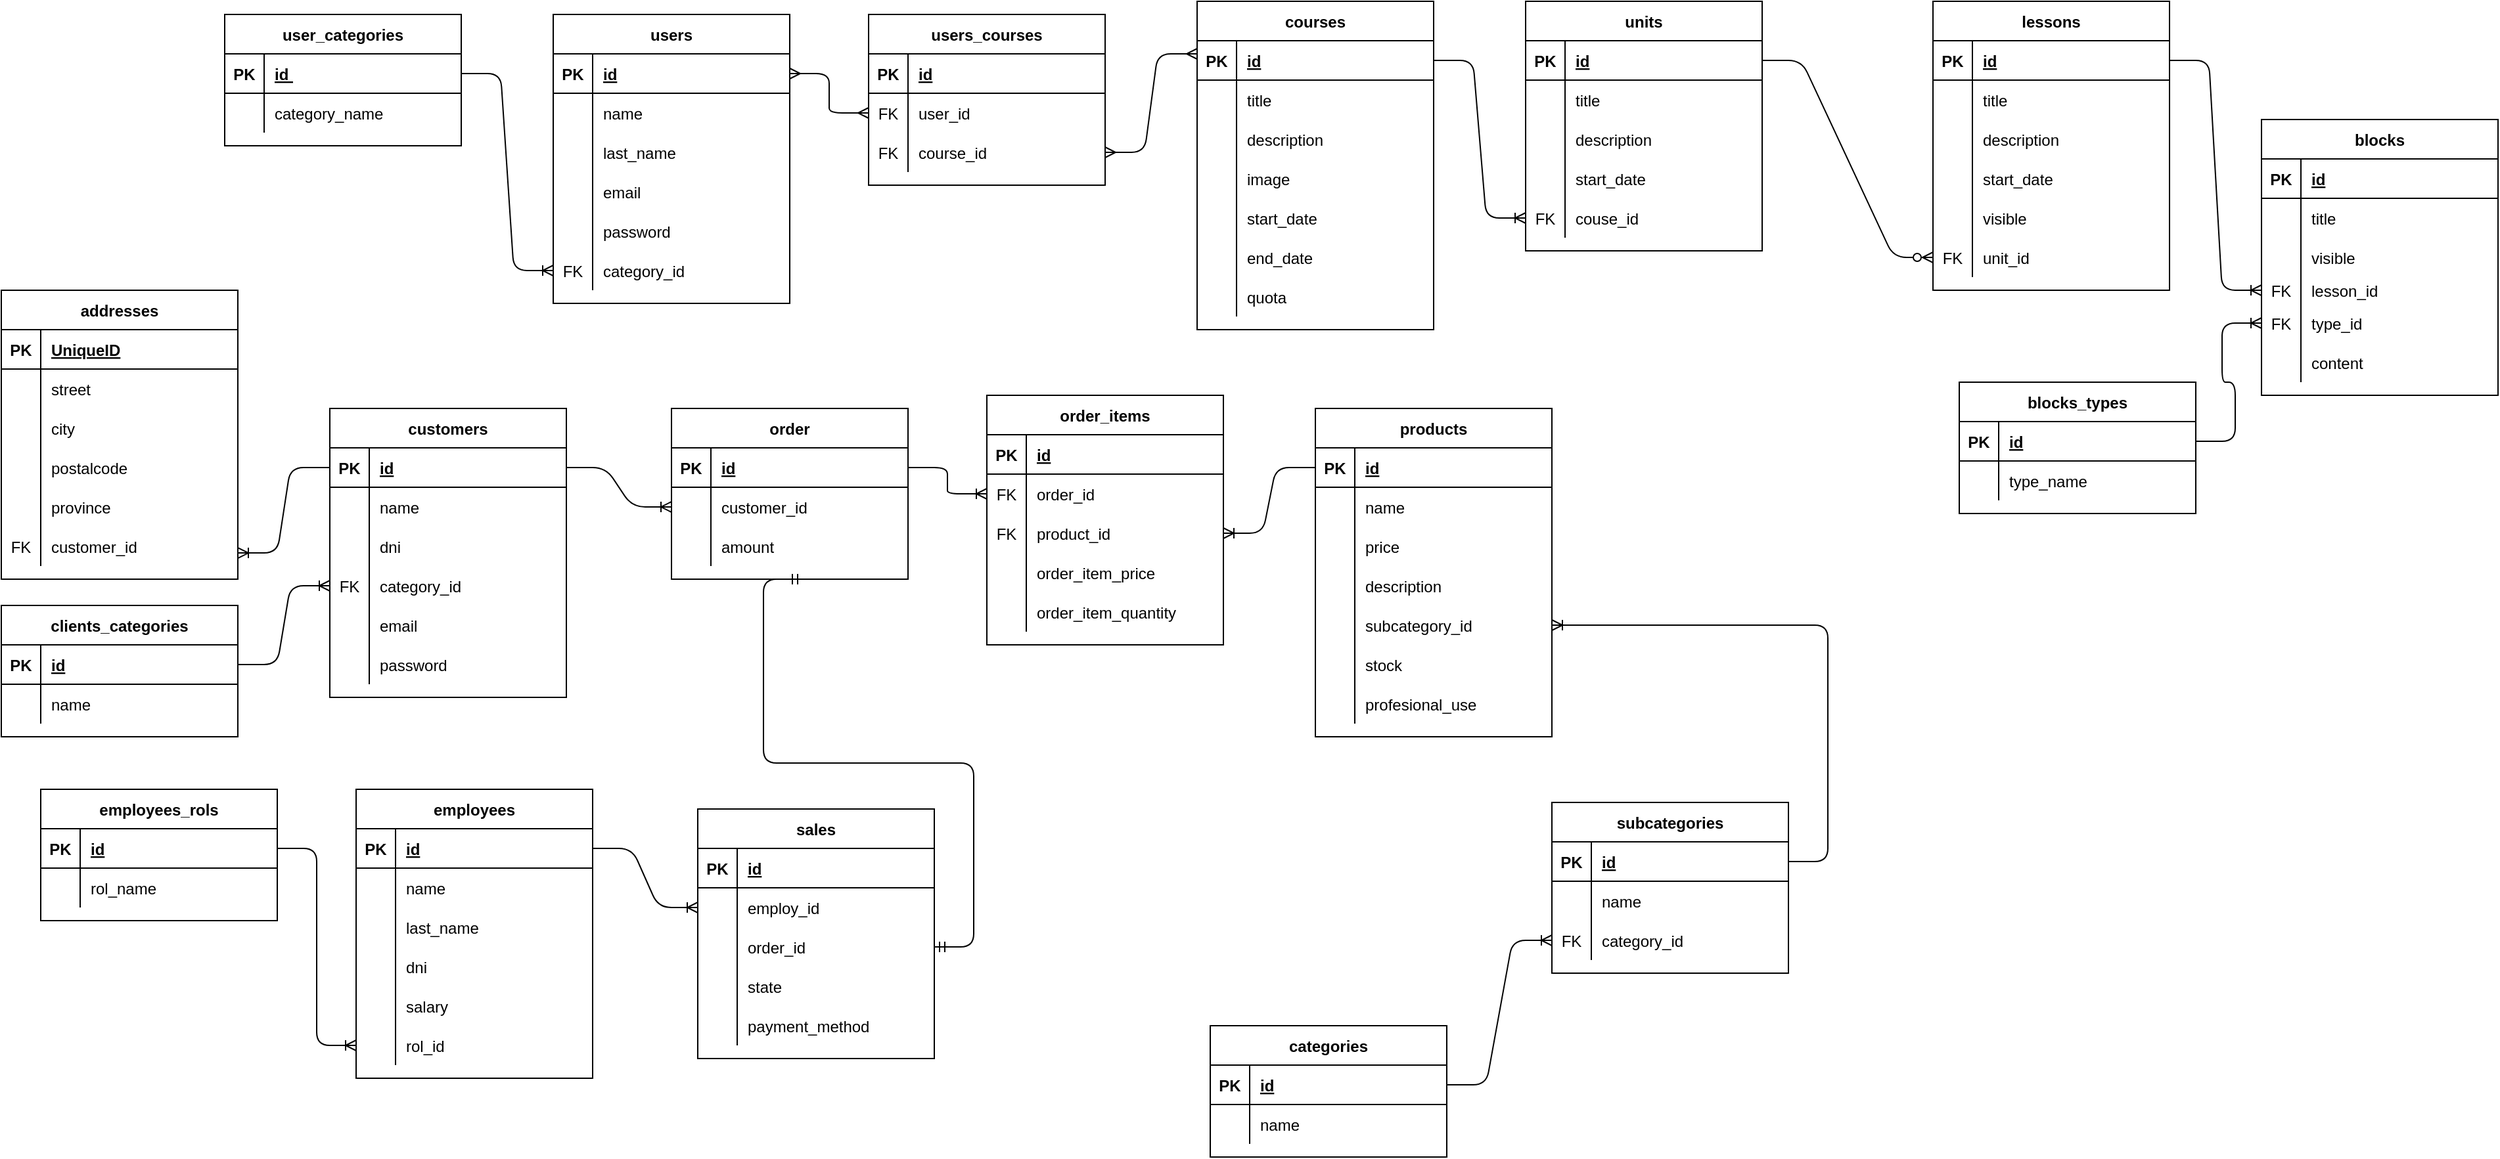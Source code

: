 <mxfile version="15.0.6" type="google"><diagram id="R2lEEEUBdFMjLlhIrx00" name="Page-1"><mxGraphModel dx="1596" dy="621" grid="1" gridSize="10" guides="1" tooltips="1" connect="1" arrows="1" fold="1" page="1" pageScale="1" pageWidth="850" pageHeight="1100" math="0" shadow="0" extFonts="Permanent Marker^https://fonts.googleapis.com/css?family=Permanent+Marker"><root><mxCell id="0"/><mxCell id="1" parent="0"/><mxCell id="HpjIQzTYIw3STv3Kbbpw-1" value="users" style="shape=table;startSize=30;container=1;collapsible=1;childLayout=tableLayout;fixedRows=1;rowLines=0;fontStyle=1;align=center;resizeLast=1;" parent="1" vertex="1"><mxGeometry x="170" y="60" width="180" height="220" as="geometry"/></mxCell><mxCell id="HpjIQzTYIw3STv3Kbbpw-2" value="" style="shape=partialRectangle;collapsible=0;dropTarget=0;pointerEvents=0;fillColor=none;top=0;left=0;bottom=1;right=0;points=[[0,0.5],[1,0.5]];portConstraint=eastwest;" parent="HpjIQzTYIw3STv3Kbbpw-1" vertex="1"><mxGeometry y="30" width="180" height="30" as="geometry"/></mxCell><mxCell id="HpjIQzTYIw3STv3Kbbpw-3" value="PK" style="shape=partialRectangle;connectable=0;fillColor=none;top=0;left=0;bottom=0;right=0;fontStyle=1;overflow=hidden;" parent="HpjIQzTYIw3STv3Kbbpw-2" vertex="1"><mxGeometry width="30" height="30" as="geometry"/></mxCell><mxCell id="HpjIQzTYIw3STv3Kbbpw-4" value="id" style="shape=partialRectangle;connectable=0;fillColor=none;top=0;left=0;bottom=0;right=0;align=left;spacingLeft=6;fontStyle=5;overflow=hidden;" parent="HpjIQzTYIw3STv3Kbbpw-2" vertex="1"><mxGeometry x="30" width="150" height="30" as="geometry"/></mxCell><mxCell id="HpjIQzTYIw3STv3Kbbpw-5" value="" style="shape=partialRectangle;collapsible=0;dropTarget=0;pointerEvents=0;fillColor=none;top=0;left=0;bottom=0;right=0;points=[[0,0.5],[1,0.5]];portConstraint=eastwest;" parent="HpjIQzTYIw3STv3Kbbpw-1" vertex="1"><mxGeometry y="60" width="180" height="30" as="geometry"/></mxCell><mxCell id="HpjIQzTYIw3STv3Kbbpw-6" value="" style="shape=partialRectangle;connectable=0;fillColor=none;top=0;left=0;bottom=0;right=0;editable=1;overflow=hidden;" parent="HpjIQzTYIw3STv3Kbbpw-5" vertex="1"><mxGeometry width="30" height="30" as="geometry"/></mxCell><mxCell id="HpjIQzTYIw3STv3Kbbpw-7" value="name    " style="shape=partialRectangle;connectable=0;fillColor=none;top=0;left=0;bottom=0;right=0;align=left;spacingLeft=6;overflow=hidden;" parent="HpjIQzTYIw3STv3Kbbpw-5" vertex="1"><mxGeometry x="30" width="150" height="30" as="geometry"/></mxCell><mxCell id="HpjIQzTYIw3STv3Kbbpw-8" value="" style="shape=partialRectangle;collapsible=0;dropTarget=0;pointerEvents=0;fillColor=none;top=0;left=0;bottom=0;right=0;points=[[0,0.5],[1,0.5]];portConstraint=eastwest;" parent="HpjIQzTYIw3STv3Kbbpw-1" vertex="1"><mxGeometry y="90" width="180" height="30" as="geometry"/></mxCell><mxCell id="HpjIQzTYIw3STv3Kbbpw-9" value="" style="shape=partialRectangle;connectable=0;fillColor=none;top=0;left=0;bottom=0;right=0;editable=1;overflow=hidden;" parent="HpjIQzTYIw3STv3Kbbpw-8" vertex="1"><mxGeometry width="30" height="30" as="geometry"/></mxCell><mxCell id="HpjIQzTYIw3STv3Kbbpw-10" value="last_name" style="shape=partialRectangle;connectable=0;fillColor=none;top=0;left=0;bottom=0;right=0;align=left;spacingLeft=6;overflow=hidden;" parent="HpjIQzTYIw3STv3Kbbpw-8" vertex="1"><mxGeometry x="30" width="150" height="30" as="geometry"/></mxCell><mxCell id="HpjIQzTYIw3STv3Kbbpw-11" value="" style="shape=partialRectangle;collapsible=0;dropTarget=0;pointerEvents=0;fillColor=none;top=0;left=0;bottom=0;right=0;points=[[0,0.5],[1,0.5]];portConstraint=eastwest;" parent="HpjIQzTYIw3STv3Kbbpw-1" vertex="1"><mxGeometry y="120" width="180" height="30" as="geometry"/></mxCell><mxCell id="HpjIQzTYIw3STv3Kbbpw-12" value="" style="shape=partialRectangle;connectable=0;fillColor=none;top=0;left=0;bottom=0;right=0;editable=1;overflow=hidden;" parent="HpjIQzTYIw3STv3Kbbpw-11" vertex="1"><mxGeometry width="30" height="30" as="geometry"/></mxCell><mxCell id="HpjIQzTYIw3STv3Kbbpw-13" value="email" style="shape=partialRectangle;connectable=0;fillColor=none;top=0;left=0;bottom=0;right=0;align=left;spacingLeft=6;overflow=hidden;" parent="HpjIQzTYIw3STv3Kbbpw-11" vertex="1"><mxGeometry x="30" width="150" height="30" as="geometry"/></mxCell><mxCell id="HpjIQzTYIw3STv3Kbbpw-14" style="shape=partialRectangle;collapsible=0;dropTarget=0;pointerEvents=0;fillColor=none;top=0;left=0;bottom=0;right=0;points=[[0,0.5],[1,0.5]];portConstraint=eastwest;" parent="HpjIQzTYIw3STv3Kbbpw-1" vertex="1"><mxGeometry y="150" width="180" height="30" as="geometry"/></mxCell><mxCell id="HpjIQzTYIw3STv3Kbbpw-15" style="shape=partialRectangle;connectable=0;fillColor=none;top=0;left=0;bottom=0;right=0;editable=1;overflow=hidden;" parent="HpjIQzTYIw3STv3Kbbpw-14" vertex="1"><mxGeometry width="30" height="30" as="geometry"/></mxCell><mxCell id="HpjIQzTYIw3STv3Kbbpw-16" value="password" style="shape=partialRectangle;connectable=0;fillColor=none;top=0;left=0;bottom=0;right=0;align=left;spacingLeft=6;overflow=hidden;" parent="HpjIQzTYIw3STv3Kbbpw-14" vertex="1"><mxGeometry x="30" width="150" height="30" as="geometry"/></mxCell><mxCell id="HpjIQzTYIw3STv3Kbbpw-17" style="shape=partialRectangle;collapsible=0;dropTarget=0;pointerEvents=0;fillColor=none;top=0;left=0;bottom=0;right=0;points=[[0,0.5],[1,0.5]];portConstraint=eastwest;" parent="HpjIQzTYIw3STv3Kbbpw-1" vertex="1"><mxGeometry y="180" width="180" height="30" as="geometry"/></mxCell><mxCell id="HpjIQzTYIw3STv3Kbbpw-18" value="FK" style="shape=partialRectangle;connectable=0;fillColor=none;top=0;left=0;bottom=0;right=0;editable=1;overflow=hidden;" parent="HpjIQzTYIw3STv3Kbbpw-17" vertex="1"><mxGeometry width="30" height="30" as="geometry"/></mxCell><mxCell id="HpjIQzTYIw3STv3Kbbpw-19" value="category_id" style="shape=partialRectangle;connectable=0;fillColor=none;top=0;left=0;bottom=0;right=0;align=left;spacingLeft=6;overflow=hidden;" parent="HpjIQzTYIw3STv3Kbbpw-17" vertex="1"><mxGeometry x="30" width="150" height="30" as="geometry"/></mxCell><mxCell id="HpjIQzTYIw3STv3Kbbpw-20" value="user_categories" style="shape=table;startSize=30;container=1;collapsible=1;childLayout=tableLayout;fixedRows=1;rowLines=0;fontStyle=1;align=center;resizeLast=1;" parent="1" vertex="1"><mxGeometry x="-80" y="60" width="180" height="100" as="geometry"/></mxCell><mxCell id="HpjIQzTYIw3STv3Kbbpw-21" value="" style="shape=partialRectangle;collapsible=0;dropTarget=0;pointerEvents=0;fillColor=none;top=0;left=0;bottom=1;right=0;points=[[0,0.5],[1,0.5]];portConstraint=eastwest;" parent="HpjIQzTYIw3STv3Kbbpw-20" vertex="1"><mxGeometry y="30" width="180" height="30" as="geometry"/></mxCell><mxCell id="HpjIQzTYIw3STv3Kbbpw-22" value="PK" style="shape=partialRectangle;connectable=0;fillColor=none;top=0;left=0;bottom=0;right=0;fontStyle=1;overflow=hidden;" parent="HpjIQzTYIw3STv3Kbbpw-21" vertex="1"><mxGeometry width="30" height="30" as="geometry"/></mxCell><mxCell id="HpjIQzTYIw3STv3Kbbpw-23" value="id " style="shape=partialRectangle;connectable=0;fillColor=none;top=0;left=0;bottom=0;right=0;align=left;spacingLeft=6;fontStyle=5;overflow=hidden;" parent="HpjIQzTYIw3STv3Kbbpw-21" vertex="1"><mxGeometry x="30" width="150" height="30" as="geometry"/></mxCell><mxCell id="HpjIQzTYIw3STv3Kbbpw-24" value="" style="shape=partialRectangle;collapsible=0;dropTarget=0;pointerEvents=0;fillColor=none;top=0;left=0;bottom=0;right=0;points=[[0,0.5],[1,0.5]];portConstraint=eastwest;" parent="HpjIQzTYIw3STv3Kbbpw-20" vertex="1"><mxGeometry y="60" width="180" height="30" as="geometry"/></mxCell><mxCell id="HpjIQzTYIw3STv3Kbbpw-25" value="" style="shape=partialRectangle;connectable=0;fillColor=none;top=0;left=0;bottom=0;right=0;editable=1;overflow=hidden;" parent="HpjIQzTYIw3STv3Kbbpw-24" vertex="1"><mxGeometry width="30" height="30" as="geometry"/></mxCell><mxCell id="HpjIQzTYIw3STv3Kbbpw-26" value="category_name" style="shape=partialRectangle;connectable=0;fillColor=none;top=0;left=0;bottom=0;right=0;align=left;spacingLeft=6;overflow=hidden;" parent="HpjIQzTYIw3STv3Kbbpw-24" vertex="1"><mxGeometry x="30" width="150" height="30" as="geometry"/></mxCell><mxCell id="HpjIQzTYIw3STv3Kbbpw-33" value="courses" style="shape=table;startSize=30;container=1;collapsible=1;childLayout=tableLayout;fixedRows=1;rowLines=0;fontStyle=1;align=center;resizeLast=1;" parent="1" vertex="1"><mxGeometry x="660" y="50" width="180" height="250" as="geometry"/></mxCell><mxCell id="HpjIQzTYIw3STv3Kbbpw-34" value="" style="shape=partialRectangle;collapsible=0;dropTarget=0;pointerEvents=0;fillColor=none;top=0;left=0;bottom=1;right=0;points=[[0,0.5],[1,0.5]];portConstraint=eastwest;" parent="HpjIQzTYIw3STv3Kbbpw-33" vertex="1"><mxGeometry y="30" width="180" height="30" as="geometry"/></mxCell><mxCell id="HpjIQzTYIw3STv3Kbbpw-35" value="PK" style="shape=partialRectangle;connectable=0;fillColor=none;top=0;left=0;bottom=0;right=0;fontStyle=1;overflow=hidden;" parent="HpjIQzTYIw3STv3Kbbpw-34" vertex="1"><mxGeometry width="30" height="30" as="geometry"/></mxCell><mxCell id="HpjIQzTYIw3STv3Kbbpw-36" value="id" style="shape=partialRectangle;connectable=0;fillColor=none;top=0;left=0;bottom=0;right=0;align=left;spacingLeft=6;fontStyle=5;overflow=hidden;" parent="HpjIQzTYIw3STv3Kbbpw-34" vertex="1"><mxGeometry x="30" width="150" height="30" as="geometry"/></mxCell><mxCell id="HpjIQzTYIw3STv3Kbbpw-37" value="" style="shape=partialRectangle;collapsible=0;dropTarget=0;pointerEvents=0;fillColor=none;top=0;left=0;bottom=0;right=0;points=[[0,0.5],[1,0.5]];portConstraint=eastwest;" parent="HpjIQzTYIw3STv3Kbbpw-33" vertex="1"><mxGeometry y="60" width="180" height="30" as="geometry"/></mxCell><mxCell id="HpjIQzTYIw3STv3Kbbpw-38" value="" style="shape=partialRectangle;connectable=0;fillColor=none;top=0;left=0;bottom=0;right=0;editable=1;overflow=hidden;" parent="HpjIQzTYIw3STv3Kbbpw-37" vertex="1"><mxGeometry width="30" height="30" as="geometry"/></mxCell><mxCell id="HpjIQzTYIw3STv3Kbbpw-39" value="title" style="shape=partialRectangle;connectable=0;fillColor=none;top=0;left=0;bottom=0;right=0;align=left;spacingLeft=6;overflow=hidden;" parent="HpjIQzTYIw3STv3Kbbpw-37" vertex="1"><mxGeometry x="30" width="150" height="30" as="geometry"/></mxCell><mxCell id="HpjIQzTYIw3STv3Kbbpw-40" value="" style="shape=partialRectangle;collapsible=0;dropTarget=0;pointerEvents=0;fillColor=none;top=0;left=0;bottom=0;right=0;points=[[0,0.5],[1,0.5]];portConstraint=eastwest;" parent="HpjIQzTYIw3STv3Kbbpw-33" vertex="1"><mxGeometry y="90" width="180" height="30" as="geometry"/></mxCell><mxCell id="HpjIQzTYIw3STv3Kbbpw-41" value="" style="shape=partialRectangle;connectable=0;fillColor=none;top=0;left=0;bottom=0;right=0;editable=1;overflow=hidden;" parent="HpjIQzTYIw3STv3Kbbpw-40" vertex="1"><mxGeometry width="30" height="30" as="geometry"/></mxCell><mxCell id="HpjIQzTYIw3STv3Kbbpw-42" value="description" style="shape=partialRectangle;connectable=0;fillColor=none;top=0;left=0;bottom=0;right=0;align=left;spacingLeft=6;overflow=hidden;" parent="HpjIQzTYIw3STv3Kbbpw-40" vertex="1"><mxGeometry x="30" width="150" height="30" as="geometry"/></mxCell><mxCell id="HpjIQzTYIw3STv3Kbbpw-43" value="" style="shape=partialRectangle;collapsible=0;dropTarget=0;pointerEvents=0;fillColor=none;top=0;left=0;bottom=0;right=0;points=[[0,0.5],[1,0.5]];portConstraint=eastwest;" parent="HpjIQzTYIw3STv3Kbbpw-33" vertex="1"><mxGeometry y="120" width="180" height="30" as="geometry"/></mxCell><mxCell id="HpjIQzTYIw3STv3Kbbpw-44" value="" style="shape=partialRectangle;connectable=0;fillColor=none;top=0;left=0;bottom=0;right=0;editable=1;overflow=hidden;" parent="HpjIQzTYIw3STv3Kbbpw-43" vertex="1"><mxGeometry width="30" height="30" as="geometry"/></mxCell><mxCell id="HpjIQzTYIw3STv3Kbbpw-45" value="image" style="shape=partialRectangle;connectable=0;fillColor=none;top=0;left=0;bottom=0;right=0;align=left;spacingLeft=6;overflow=hidden;" parent="HpjIQzTYIw3STv3Kbbpw-43" vertex="1"><mxGeometry x="30" width="150" height="30" as="geometry"/></mxCell><mxCell id="HpjIQzTYIw3STv3Kbbpw-46" style="shape=partialRectangle;collapsible=0;dropTarget=0;pointerEvents=0;fillColor=none;top=0;left=0;bottom=0;right=0;points=[[0,0.5],[1,0.5]];portConstraint=eastwest;" parent="HpjIQzTYIw3STv3Kbbpw-33" vertex="1"><mxGeometry y="150" width="180" height="30" as="geometry"/></mxCell><mxCell id="HpjIQzTYIw3STv3Kbbpw-47" style="shape=partialRectangle;connectable=0;fillColor=none;top=0;left=0;bottom=0;right=0;editable=1;overflow=hidden;" parent="HpjIQzTYIw3STv3Kbbpw-46" vertex="1"><mxGeometry width="30" height="30" as="geometry"/></mxCell><mxCell id="HpjIQzTYIw3STv3Kbbpw-48" value="start_date" style="shape=partialRectangle;connectable=0;fillColor=none;top=0;left=0;bottom=0;right=0;align=left;spacingLeft=6;overflow=hidden;" parent="HpjIQzTYIw3STv3Kbbpw-46" vertex="1"><mxGeometry x="30" width="150" height="30" as="geometry"/></mxCell><mxCell id="HpjIQzTYIw3STv3Kbbpw-49" style="shape=partialRectangle;collapsible=0;dropTarget=0;pointerEvents=0;fillColor=none;top=0;left=0;bottom=0;right=0;points=[[0,0.5],[1,0.5]];portConstraint=eastwest;" parent="HpjIQzTYIw3STv3Kbbpw-33" vertex="1"><mxGeometry y="180" width="180" height="30" as="geometry"/></mxCell><mxCell id="HpjIQzTYIw3STv3Kbbpw-50" style="shape=partialRectangle;connectable=0;fillColor=none;top=0;left=0;bottom=0;right=0;editable=1;overflow=hidden;" parent="HpjIQzTYIw3STv3Kbbpw-49" vertex="1"><mxGeometry width="30" height="30" as="geometry"/></mxCell><mxCell id="HpjIQzTYIw3STv3Kbbpw-51" value="end_date" style="shape=partialRectangle;connectable=0;fillColor=none;top=0;left=0;bottom=0;right=0;align=left;spacingLeft=6;overflow=hidden;" parent="HpjIQzTYIw3STv3Kbbpw-49" vertex="1"><mxGeometry x="30" width="150" height="30" as="geometry"/></mxCell><mxCell id="HpjIQzTYIw3STv3Kbbpw-52" style="shape=partialRectangle;collapsible=0;dropTarget=0;pointerEvents=0;fillColor=none;top=0;left=0;bottom=0;right=0;points=[[0,0.5],[1,0.5]];portConstraint=eastwest;" parent="HpjIQzTYIw3STv3Kbbpw-33" vertex="1"><mxGeometry y="210" width="180" height="30" as="geometry"/></mxCell><mxCell id="HpjIQzTYIw3STv3Kbbpw-53" style="shape=partialRectangle;connectable=0;fillColor=none;top=0;left=0;bottom=0;right=0;editable=1;overflow=hidden;" parent="HpjIQzTYIw3STv3Kbbpw-52" vertex="1"><mxGeometry width="30" height="30" as="geometry"/></mxCell><mxCell id="HpjIQzTYIw3STv3Kbbpw-54" value="quota" style="shape=partialRectangle;connectable=0;fillColor=none;top=0;left=0;bottom=0;right=0;align=left;spacingLeft=6;overflow=hidden;" parent="HpjIQzTYIw3STv3Kbbpw-52" vertex="1"><mxGeometry x="30" width="150" height="30" as="geometry"/></mxCell><mxCell id="HpjIQzTYIw3STv3Kbbpw-55" value="units" style="shape=table;startSize=30;container=1;collapsible=1;childLayout=tableLayout;fixedRows=1;rowLines=0;fontStyle=1;align=center;resizeLast=1;" parent="1" vertex="1"><mxGeometry x="910" y="50" width="180" height="190" as="geometry"/></mxCell><mxCell id="HpjIQzTYIw3STv3Kbbpw-56" value="" style="shape=partialRectangle;collapsible=0;dropTarget=0;pointerEvents=0;fillColor=none;top=0;left=0;bottom=1;right=0;points=[[0,0.5],[1,0.5]];portConstraint=eastwest;" parent="HpjIQzTYIw3STv3Kbbpw-55" vertex="1"><mxGeometry y="30" width="180" height="30" as="geometry"/></mxCell><mxCell id="HpjIQzTYIw3STv3Kbbpw-57" value="PK" style="shape=partialRectangle;connectable=0;fillColor=none;top=0;left=0;bottom=0;right=0;fontStyle=1;overflow=hidden;" parent="HpjIQzTYIw3STv3Kbbpw-56" vertex="1"><mxGeometry width="30" height="30" as="geometry"/></mxCell><mxCell id="HpjIQzTYIw3STv3Kbbpw-58" value="id" style="shape=partialRectangle;connectable=0;fillColor=none;top=0;left=0;bottom=0;right=0;align=left;spacingLeft=6;fontStyle=5;overflow=hidden;" parent="HpjIQzTYIw3STv3Kbbpw-56" vertex="1"><mxGeometry x="30" width="150" height="30" as="geometry"/></mxCell><mxCell id="HpjIQzTYIw3STv3Kbbpw-59" value="" style="shape=partialRectangle;collapsible=0;dropTarget=0;pointerEvents=0;fillColor=none;top=0;left=0;bottom=0;right=0;points=[[0,0.5],[1,0.5]];portConstraint=eastwest;" parent="HpjIQzTYIw3STv3Kbbpw-55" vertex="1"><mxGeometry y="60" width="180" height="30" as="geometry"/></mxCell><mxCell id="HpjIQzTYIw3STv3Kbbpw-60" value="" style="shape=partialRectangle;connectable=0;fillColor=none;top=0;left=0;bottom=0;right=0;editable=1;overflow=hidden;" parent="HpjIQzTYIw3STv3Kbbpw-59" vertex="1"><mxGeometry width="30" height="30" as="geometry"/></mxCell><mxCell id="HpjIQzTYIw3STv3Kbbpw-61" value="title" style="shape=partialRectangle;connectable=0;fillColor=none;top=0;left=0;bottom=0;right=0;align=left;spacingLeft=6;overflow=hidden;" parent="HpjIQzTYIw3STv3Kbbpw-59" vertex="1"><mxGeometry x="30" width="150" height="30" as="geometry"/></mxCell><mxCell id="HpjIQzTYIw3STv3Kbbpw-62" value="" style="shape=partialRectangle;collapsible=0;dropTarget=0;pointerEvents=0;fillColor=none;top=0;left=0;bottom=0;right=0;points=[[0,0.5],[1,0.5]];portConstraint=eastwest;" parent="HpjIQzTYIw3STv3Kbbpw-55" vertex="1"><mxGeometry y="90" width="180" height="30" as="geometry"/></mxCell><mxCell id="HpjIQzTYIw3STv3Kbbpw-63" value="" style="shape=partialRectangle;connectable=0;fillColor=none;top=0;left=0;bottom=0;right=0;editable=1;overflow=hidden;" parent="HpjIQzTYIw3STv3Kbbpw-62" vertex="1"><mxGeometry width="30" height="30" as="geometry"/></mxCell><mxCell id="HpjIQzTYIw3STv3Kbbpw-64" value="description" style="shape=partialRectangle;connectable=0;fillColor=none;top=0;left=0;bottom=0;right=0;align=left;spacingLeft=6;overflow=hidden;" parent="HpjIQzTYIw3STv3Kbbpw-62" vertex="1"><mxGeometry x="30" width="150" height="30" as="geometry"/></mxCell><mxCell id="HpjIQzTYIw3STv3Kbbpw-65" value="" style="shape=partialRectangle;collapsible=0;dropTarget=0;pointerEvents=0;fillColor=none;top=0;left=0;bottom=0;right=0;points=[[0,0.5],[1,0.5]];portConstraint=eastwest;" parent="HpjIQzTYIw3STv3Kbbpw-55" vertex="1"><mxGeometry y="120" width="180" height="30" as="geometry"/></mxCell><mxCell id="HpjIQzTYIw3STv3Kbbpw-66" value="" style="shape=partialRectangle;connectable=0;fillColor=none;top=0;left=0;bottom=0;right=0;editable=1;overflow=hidden;" parent="HpjIQzTYIw3STv3Kbbpw-65" vertex="1"><mxGeometry width="30" height="30" as="geometry"/></mxCell><mxCell id="HpjIQzTYIw3STv3Kbbpw-67" value="start_date" style="shape=partialRectangle;connectable=0;fillColor=none;top=0;left=0;bottom=0;right=0;align=left;spacingLeft=6;overflow=hidden;" parent="HpjIQzTYIw3STv3Kbbpw-65" vertex="1"><mxGeometry x="30" width="150" height="30" as="geometry"/></mxCell><mxCell id="HpjIQzTYIw3STv3Kbbpw-75" style="shape=partialRectangle;collapsible=0;dropTarget=0;pointerEvents=0;fillColor=none;top=0;left=0;bottom=0;right=0;points=[[0,0.5],[1,0.5]];portConstraint=eastwest;" parent="HpjIQzTYIw3STv3Kbbpw-55" vertex="1"><mxGeometry y="150" width="180" height="30" as="geometry"/></mxCell><mxCell id="HpjIQzTYIw3STv3Kbbpw-76" value="FK" style="shape=partialRectangle;connectable=0;fillColor=none;top=0;left=0;bottom=0;right=0;editable=1;overflow=hidden;" parent="HpjIQzTYIw3STv3Kbbpw-75" vertex="1"><mxGeometry width="30" height="30" as="geometry"/></mxCell><mxCell id="HpjIQzTYIw3STv3Kbbpw-77" value="couse_id" style="shape=partialRectangle;connectable=0;fillColor=none;top=0;left=0;bottom=0;right=0;align=left;spacingLeft=6;overflow=hidden;" parent="HpjIQzTYIw3STv3Kbbpw-75" vertex="1"><mxGeometry x="30" width="150" height="30" as="geometry"/></mxCell><mxCell id="HpjIQzTYIw3STv3Kbbpw-73" value="" style="edgeStyle=entityRelationEdgeStyle;fontSize=12;html=1;endArrow=ERoneToMany;entryX=0;entryY=0.5;entryDx=0;entryDy=0;exitX=1;exitY=0.5;exitDx=0;exitDy=0;" parent="1" source="HpjIQzTYIw3STv3Kbbpw-21" target="HpjIQzTYIw3STv3Kbbpw-17" edge="1"><mxGeometry width="100" height="100" relative="1" as="geometry"><mxPoint x="200" y="260" as="sourcePoint"/><mxPoint x="300" y="160" as="targetPoint"/></mxGeometry></mxCell><mxCell id="HpjIQzTYIw3STv3Kbbpw-74" value="" style="edgeStyle=entityRelationEdgeStyle;fontSize=12;html=1;endArrow=ERoneToMany;exitX=1;exitY=0.5;exitDx=0;exitDy=0;" parent="1" source="HpjIQzTYIw3STv3Kbbpw-34" target="HpjIQzTYIw3STv3Kbbpw-75" edge="1"><mxGeometry width="100" height="100" relative="1" as="geometry"><mxPoint x="290" y="360" as="sourcePoint"/><mxPoint x="395" y="510" as="targetPoint"/></mxGeometry></mxCell><mxCell id="HpjIQzTYIw3STv3Kbbpw-78" value="users_courses" style="shape=table;startSize=30;container=1;collapsible=1;childLayout=tableLayout;fixedRows=1;rowLines=0;fontStyle=1;align=center;resizeLast=1;" parent="1" vertex="1"><mxGeometry x="410" y="60" width="180" height="130" as="geometry"/></mxCell><mxCell id="HpjIQzTYIw3STv3Kbbpw-79" value="" style="shape=partialRectangle;collapsible=0;dropTarget=0;pointerEvents=0;fillColor=none;top=0;left=0;bottom=1;right=0;points=[[0,0.5],[1,0.5]];portConstraint=eastwest;" parent="HpjIQzTYIw3STv3Kbbpw-78" vertex="1"><mxGeometry y="30" width="180" height="30" as="geometry"/></mxCell><mxCell id="HpjIQzTYIw3STv3Kbbpw-80" value="PK" style="shape=partialRectangle;connectable=0;fillColor=none;top=0;left=0;bottom=0;right=0;fontStyle=1;overflow=hidden;" parent="HpjIQzTYIw3STv3Kbbpw-79" vertex="1"><mxGeometry width="30" height="30" as="geometry"/></mxCell><mxCell id="HpjIQzTYIw3STv3Kbbpw-81" value="id" style="shape=partialRectangle;connectable=0;fillColor=none;top=0;left=0;bottom=0;right=0;align=left;spacingLeft=6;fontStyle=5;overflow=hidden;" parent="HpjIQzTYIw3STv3Kbbpw-79" vertex="1"><mxGeometry x="30" width="150" height="30" as="geometry"/></mxCell><mxCell id="HpjIQzTYIw3STv3Kbbpw-82" value="" style="shape=partialRectangle;collapsible=0;dropTarget=0;pointerEvents=0;fillColor=none;top=0;left=0;bottom=0;right=0;points=[[0,0.5],[1,0.5]];portConstraint=eastwest;" parent="HpjIQzTYIw3STv3Kbbpw-78" vertex="1"><mxGeometry y="60" width="180" height="30" as="geometry"/></mxCell><mxCell id="HpjIQzTYIw3STv3Kbbpw-83" value="FK" style="shape=partialRectangle;connectable=0;fillColor=none;top=0;left=0;bottom=0;right=0;editable=1;overflow=hidden;" parent="HpjIQzTYIw3STv3Kbbpw-82" vertex="1"><mxGeometry width="30" height="30" as="geometry"/></mxCell><mxCell id="HpjIQzTYIw3STv3Kbbpw-84" value="user_id" style="shape=partialRectangle;connectable=0;fillColor=none;top=0;left=0;bottom=0;right=0;align=left;spacingLeft=6;overflow=hidden;" parent="HpjIQzTYIw3STv3Kbbpw-82" vertex="1"><mxGeometry x="30" width="150" height="30" as="geometry"/></mxCell><mxCell id="HpjIQzTYIw3STv3Kbbpw-85" value="" style="shape=partialRectangle;collapsible=0;dropTarget=0;pointerEvents=0;fillColor=none;top=0;left=0;bottom=0;right=0;points=[[0,0.5],[1,0.5]];portConstraint=eastwest;" parent="HpjIQzTYIw3STv3Kbbpw-78" vertex="1"><mxGeometry y="90" width="180" height="30" as="geometry"/></mxCell><mxCell id="HpjIQzTYIw3STv3Kbbpw-86" value="FK" style="shape=partialRectangle;connectable=0;fillColor=none;top=0;left=0;bottom=0;right=0;editable=1;overflow=hidden;" parent="HpjIQzTYIw3STv3Kbbpw-85" vertex="1"><mxGeometry width="30" height="30" as="geometry"/></mxCell><mxCell id="HpjIQzTYIw3STv3Kbbpw-87" value="course_id" style="shape=partialRectangle;connectable=0;fillColor=none;top=0;left=0;bottom=0;right=0;align=left;spacingLeft=6;overflow=hidden;" parent="HpjIQzTYIw3STv3Kbbpw-85" vertex="1"><mxGeometry x="30" width="150" height="30" as="geometry"/></mxCell><mxCell id="HpjIQzTYIw3STv3Kbbpw-96" value="" style="edgeStyle=entityRelationEdgeStyle;fontSize=12;html=1;endArrow=ERmany;startArrow=ERmany;exitX=1;exitY=0.5;exitDx=0;exitDy=0;" parent="1" source="HpjIQzTYIw3STv3Kbbpw-85" edge="1"><mxGeometry width="100" height="100" relative="1" as="geometry"><mxPoint x="560" y="190" as="sourcePoint"/><mxPoint x="660" y="90" as="targetPoint"/></mxGeometry></mxCell><mxCell id="HpjIQzTYIw3STv3Kbbpw-97" value="" style="edgeStyle=entityRelationEdgeStyle;fontSize=12;html=1;endArrow=ERmany;startArrow=ERmany;exitX=1;exitY=0.5;exitDx=0;exitDy=0;entryX=0;entryY=0.5;entryDx=0;entryDy=0;" parent="1" source="HpjIQzTYIw3STv3Kbbpw-2" target="HpjIQzTYIw3STv3Kbbpw-82" edge="1"><mxGeometry width="100" height="100" relative="1" as="geometry"><mxPoint x="310" y="200" as="sourcePoint"/><mxPoint x="410" y="100" as="targetPoint"/></mxGeometry></mxCell><mxCell id="HpjIQzTYIw3STv3Kbbpw-98" value="lessons" style="shape=table;startSize=30;container=1;collapsible=1;childLayout=tableLayout;fixedRows=1;rowLines=0;fontStyle=1;align=center;resizeLast=1;" parent="1" vertex="1"><mxGeometry x="1220" y="50" width="180" height="220" as="geometry"/></mxCell><mxCell id="HpjIQzTYIw3STv3Kbbpw-99" value="" style="shape=partialRectangle;collapsible=0;dropTarget=0;pointerEvents=0;fillColor=none;top=0;left=0;bottom=1;right=0;points=[[0,0.5],[1,0.5]];portConstraint=eastwest;" parent="HpjIQzTYIw3STv3Kbbpw-98" vertex="1"><mxGeometry y="30" width="180" height="30" as="geometry"/></mxCell><mxCell id="HpjIQzTYIw3STv3Kbbpw-100" value="PK" style="shape=partialRectangle;connectable=0;fillColor=none;top=0;left=0;bottom=0;right=0;fontStyle=1;overflow=hidden;" parent="HpjIQzTYIw3STv3Kbbpw-99" vertex="1"><mxGeometry width="30" height="30" as="geometry"/></mxCell><mxCell id="HpjIQzTYIw3STv3Kbbpw-101" value="id" style="shape=partialRectangle;connectable=0;fillColor=none;top=0;left=0;bottom=0;right=0;align=left;spacingLeft=6;fontStyle=5;overflow=hidden;" parent="HpjIQzTYIw3STv3Kbbpw-99" vertex="1"><mxGeometry x="30" width="150" height="30" as="geometry"/></mxCell><mxCell id="HpjIQzTYIw3STv3Kbbpw-102" value="" style="shape=partialRectangle;collapsible=0;dropTarget=0;pointerEvents=0;fillColor=none;top=0;left=0;bottom=0;right=0;points=[[0,0.5],[1,0.5]];portConstraint=eastwest;" parent="HpjIQzTYIw3STv3Kbbpw-98" vertex="1"><mxGeometry y="60" width="180" height="30" as="geometry"/></mxCell><mxCell id="HpjIQzTYIw3STv3Kbbpw-103" value="" style="shape=partialRectangle;connectable=0;fillColor=none;top=0;left=0;bottom=0;right=0;editable=1;overflow=hidden;" parent="HpjIQzTYIw3STv3Kbbpw-102" vertex="1"><mxGeometry width="30" height="30" as="geometry"/></mxCell><mxCell id="HpjIQzTYIw3STv3Kbbpw-104" value="title" style="shape=partialRectangle;connectable=0;fillColor=none;top=0;left=0;bottom=0;right=0;align=left;spacingLeft=6;overflow=hidden;" parent="HpjIQzTYIw3STv3Kbbpw-102" vertex="1"><mxGeometry x="30" width="150" height="30" as="geometry"/></mxCell><mxCell id="HpjIQzTYIw3STv3Kbbpw-105" value="" style="shape=partialRectangle;collapsible=0;dropTarget=0;pointerEvents=0;fillColor=none;top=0;left=0;bottom=0;right=0;points=[[0,0.5],[1,0.5]];portConstraint=eastwest;" parent="HpjIQzTYIw3STv3Kbbpw-98" vertex="1"><mxGeometry y="90" width="180" height="30" as="geometry"/></mxCell><mxCell id="HpjIQzTYIw3STv3Kbbpw-106" value="" style="shape=partialRectangle;connectable=0;fillColor=none;top=0;left=0;bottom=0;right=0;editable=1;overflow=hidden;" parent="HpjIQzTYIw3STv3Kbbpw-105" vertex="1"><mxGeometry width="30" height="30" as="geometry"/></mxCell><mxCell id="HpjIQzTYIw3STv3Kbbpw-107" value="description" style="shape=partialRectangle;connectable=0;fillColor=none;top=0;left=0;bottom=0;right=0;align=left;spacingLeft=6;overflow=hidden;" parent="HpjIQzTYIw3STv3Kbbpw-105" vertex="1"><mxGeometry x="30" width="150" height="30" as="geometry"/></mxCell><mxCell id="HpjIQzTYIw3STv3Kbbpw-108" value="" style="shape=partialRectangle;collapsible=0;dropTarget=0;pointerEvents=0;fillColor=none;top=0;left=0;bottom=0;right=0;points=[[0,0.5],[1,0.5]];portConstraint=eastwest;" parent="HpjIQzTYIw3STv3Kbbpw-98" vertex="1"><mxGeometry y="120" width="180" height="30" as="geometry"/></mxCell><mxCell id="HpjIQzTYIw3STv3Kbbpw-109" value="" style="shape=partialRectangle;connectable=0;fillColor=none;top=0;left=0;bottom=0;right=0;editable=1;overflow=hidden;" parent="HpjIQzTYIw3STv3Kbbpw-108" vertex="1"><mxGeometry width="30" height="30" as="geometry"/></mxCell><mxCell id="HpjIQzTYIw3STv3Kbbpw-110" value="start_date" style="shape=partialRectangle;connectable=0;fillColor=none;top=0;left=0;bottom=0;right=0;align=left;spacingLeft=6;overflow=hidden;" parent="HpjIQzTYIw3STv3Kbbpw-108" vertex="1"><mxGeometry x="30" width="150" height="30" as="geometry"/></mxCell><mxCell id="HpjIQzTYIw3STv3Kbbpw-111" style="shape=partialRectangle;collapsible=0;dropTarget=0;pointerEvents=0;fillColor=none;top=0;left=0;bottom=0;right=0;points=[[0,0.5],[1,0.5]];portConstraint=eastwest;" parent="HpjIQzTYIw3STv3Kbbpw-98" vertex="1"><mxGeometry y="150" width="180" height="30" as="geometry"/></mxCell><mxCell id="HpjIQzTYIw3STv3Kbbpw-112" style="shape=partialRectangle;connectable=0;fillColor=none;top=0;left=0;bottom=0;right=0;editable=1;overflow=hidden;" parent="HpjIQzTYIw3STv3Kbbpw-111" vertex="1"><mxGeometry width="30" height="30" as="geometry"/></mxCell><mxCell id="HpjIQzTYIw3STv3Kbbpw-113" value="visible" style="shape=partialRectangle;connectable=0;fillColor=none;top=0;left=0;bottom=0;right=0;align=left;spacingLeft=6;overflow=hidden;" parent="HpjIQzTYIw3STv3Kbbpw-111" vertex="1"><mxGeometry x="30" width="150" height="30" as="geometry"/></mxCell><mxCell id="HpjIQzTYIw3STv3Kbbpw-143" style="shape=partialRectangle;collapsible=0;dropTarget=0;pointerEvents=0;fillColor=none;top=0;left=0;bottom=0;right=0;points=[[0,0.5],[1,0.5]];portConstraint=eastwest;" parent="HpjIQzTYIw3STv3Kbbpw-98" vertex="1"><mxGeometry y="180" width="180" height="30" as="geometry"/></mxCell><mxCell id="HpjIQzTYIw3STv3Kbbpw-144" value="FK" style="shape=partialRectangle;connectable=0;fillColor=none;top=0;left=0;bottom=0;right=0;editable=1;overflow=hidden;" parent="HpjIQzTYIw3STv3Kbbpw-143" vertex="1"><mxGeometry width="30" height="30" as="geometry"/></mxCell><mxCell id="HpjIQzTYIw3STv3Kbbpw-145" value="unit_id" style="shape=partialRectangle;connectable=0;fillColor=none;top=0;left=0;bottom=0;right=0;align=left;spacingLeft=6;overflow=hidden;" parent="HpjIQzTYIw3STv3Kbbpw-143" vertex="1"><mxGeometry x="30" width="150" height="30" as="geometry"/></mxCell><mxCell id="HpjIQzTYIw3STv3Kbbpw-114" value="blocks" style="shape=table;startSize=30;container=1;collapsible=1;childLayout=tableLayout;fixedRows=1;rowLines=0;fontStyle=1;align=center;resizeLast=1;" parent="1" vertex="1"><mxGeometry x="1470" y="140" width="180" height="210" as="geometry"/></mxCell><mxCell id="HpjIQzTYIw3STv3Kbbpw-115" value="" style="shape=partialRectangle;collapsible=0;dropTarget=0;pointerEvents=0;fillColor=none;top=0;left=0;bottom=1;right=0;points=[[0,0.5],[1,0.5]];portConstraint=eastwest;" parent="HpjIQzTYIw3STv3Kbbpw-114" vertex="1"><mxGeometry y="30" width="180" height="30" as="geometry"/></mxCell><mxCell id="HpjIQzTYIw3STv3Kbbpw-116" value="PK" style="shape=partialRectangle;connectable=0;fillColor=none;top=0;left=0;bottom=0;right=0;fontStyle=1;overflow=hidden;" parent="HpjIQzTYIw3STv3Kbbpw-115" vertex="1"><mxGeometry width="30" height="30" as="geometry"/></mxCell><mxCell id="HpjIQzTYIw3STv3Kbbpw-117" value="id" style="shape=partialRectangle;connectable=0;fillColor=none;top=0;left=0;bottom=0;right=0;align=left;spacingLeft=6;fontStyle=5;overflow=hidden;" parent="HpjIQzTYIw3STv3Kbbpw-115" vertex="1"><mxGeometry x="30" width="150" height="30" as="geometry"/></mxCell><mxCell id="HpjIQzTYIw3STv3Kbbpw-118" value="" style="shape=partialRectangle;collapsible=0;dropTarget=0;pointerEvents=0;fillColor=none;top=0;left=0;bottom=0;right=0;points=[[0,0.5],[1,0.5]];portConstraint=eastwest;" parent="HpjIQzTYIw3STv3Kbbpw-114" vertex="1"><mxGeometry y="60" width="180" height="30" as="geometry"/></mxCell><mxCell id="HpjIQzTYIw3STv3Kbbpw-119" value="" style="shape=partialRectangle;connectable=0;fillColor=none;top=0;left=0;bottom=0;right=0;editable=1;overflow=hidden;" parent="HpjIQzTYIw3STv3Kbbpw-118" vertex="1"><mxGeometry width="30" height="30" as="geometry"/></mxCell><mxCell id="HpjIQzTYIw3STv3Kbbpw-120" value="title" style="shape=partialRectangle;connectable=0;fillColor=none;top=0;left=0;bottom=0;right=0;align=left;spacingLeft=6;overflow=hidden;" parent="HpjIQzTYIw3STv3Kbbpw-118" vertex="1"><mxGeometry x="30" width="150" height="30" as="geometry"/></mxCell><mxCell id="HpjIQzTYIw3STv3Kbbpw-121" value="" style="shape=partialRectangle;collapsible=0;dropTarget=0;pointerEvents=0;fillColor=none;top=0;left=0;bottom=0;right=0;points=[[0,0.5],[1,0.5]];portConstraint=eastwest;" parent="HpjIQzTYIw3STv3Kbbpw-114" vertex="1"><mxGeometry y="90" width="180" height="30" as="geometry"/></mxCell><mxCell id="HpjIQzTYIw3STv3Kbbpw-122" value="" style="shape=partialRectangle;connectable=0;fillColor=none;top=0;left=0;bottom=0;right=0;editable=1;overflow=hidden;" parent="HpjIQzTYIw3STv3Kbbpw-121" vertex="1"><mxGeometry width="30" height="30" as="geometry"/></mxCell><mxCell id="HpjIQzTYIw3STv3Kbbpw-123" value="visible" style="shape=partialRectangle;connectable=0;fillColor=none;top=0;left=0;bottom=0;right=0;align=left;spacingLeft=6;overflow=hidden;" parent="HpjIQzTYIw3STv3Kbbpw-121" vertex="1"><mxGeometry x="30" width="150" height="30" as="geometry"/></mxCell><mxCell id="HpjIQzTYIw3STv3Kbbpw-148" style="shape=partialRectangle;collapsible=0;dropTarget=0;pointerEvents=0;fillColor=none;top=0;left=0;bottom=0;right=0;points=[[0,0.5],[1,0.5]];portConstraint=eastwest;" parent="HpjIQzTYIw3STv3Kbbpw-114" vertex="1"><mxGeometry y="120" width="180" height="20" as="geometry"/></mxCell><mxCell id="HpjIQzTYIw3STv3Kbbpw-149" value="FK" style="shape=partialRectangle;connectable=0;fillColor=none;top=0;left=0;bottom=0;right=0;editable=1;overflow=hidden;" parent="HpjIQzTYIw3STv3Kbbpw-148" vertex="1"><mxGeometry width="30" height="20" as="geometry"/></mxCell><mxCell id="HpjIQzTYIw3STv3Kbbpw-150" value="lesson_id" style="shape=partialRectangle;connectable=0;fillColor=none;top=0;left=0;bottom=0;right=0;align=left;spacingLeft=6;overflow=hidden;" parent="HpjIQzTYIw3STv3Kbbpw-148" vertex="1"><mxGeometry x="30" width="150" height="20" as="geometry"/></mxCell><mxCell id="HpjIQzTYIw3STv3Kbbpw-124" value="" style="shape=partialRectangle;collapsible=0;dropTarget=0;pointerEvents=0;fillColor=none;top=0;left=0;bottom=0;right=0;points=[[0,0.5],[1,0.5]];portConstraint=eastwest;" parent="HpjIQzTYIw3STv3Kbbpw-114" vertex="1"><mxGeometry y="140" width="180" height="30" as="geometry"/></mxCell><mxCell id="HpjIQzTYIw3STv3Kbbpw-125" value="FK" style="shape=partialRectangle;connectable=0;fillColor=none;top=0;left=0;bottom=0;right=0;editable=1;overflow=hidden;" parent="HpjIQzTYIw3STv3Kbbpw-124" vertex="1"><mxGeometry width="30" height="30" as="geometry"/></mxCell><mxCell id="HpjIQzTYIw3STv3Kbbpw-126" value="type_id" style="shape=partialRectangle;connectable=0;fillColor=none;top=0;left=0;bottom=0;right=0;align=left;spacingLeft=6;overflow=hidden;" parent="HpjIQzTYIw3STv3Kbbpw-124" vertex="1"><mxGeometry x="30" width="150" height="30" as="geometry"/></mxCell><mxCell id="HpjIQzTYIw3STv3Kbbpw-140" style="shape=partialRectangle;collapsible=0;dropTarget=0;pointerEvents=0;fillColor=none;top=0;left=0;bottom=0;right=0;points=[[0,0.5],[1,0.5]];portConstraint=eastwest;" parent="HpjIQzTYIw3STv3Kbbpw-114" vertex="1"><mxGeometry y="170" width="180" height="30" as="geometry"/></mxCell><mxCell id="HpjIQzTYIw3STv3Kbbpw-141" style="shape=partialRectangle;connectable=0;fillColor=none;top=0;left=0;bottom=0;right=0;editable=1;overflow=hidden;" parent="HpjIQzTYIw3STv3Kbbpw-140" vertex="1"><mxGeometry width="30" height="30" as="geometry"/></mxCell><mxCell id="HpjIQzTYIw3STv3Kbbpw-142" value="content" style="shape=partialRectangle;connectable=0;fillColor=none;top=0;left=0;bottom=0;right=0;align=left;spacingLeft=6;overflow=hidden;" parent="HpjIQzTYIw3STv3Kbbpw-140" vertex="1"><mxGeometry x="30" width="150" height="30" as="geometry"/></mxCell><mxCell id="HpjIQzTYIw3STv3Kbbpw-127" value="blocks_types" style="shape=table;startSize=30;container=1;collapsible=1;childLayout=tableLayout;fixedRows=1;rowLines=0;fontStyle=1;align=center;resizeLast=1;" parent="1" vertex="1"><mxGeometry x="1240" y="340" width="180" height="100" as="geometry"/></mxCell><mxCell id="HpjIQzTYIw3STv3Kbbpw-128" value="" style="shape=partialRectangle;collapsible=0;dropTarget=0;pointerEvents=0;fillColor=none;top=0;left=0;bottom=1;right=0;points=[[0,0.5],[1,0.5]];portConstraint=eastwest;" parent="HpjIQzTYIw3STv3Kbbpw-127" vertex="1"><mxGeometry y="30" width="180" height="30" as="geometry"/></mxCell><mxCell id="HpjIQzTYIw3STv3Kbbpw-129" value="PK" style="shape=partialRectangle;connectable=0;fillColor=none;top=0;left=0;bottom=0;right=0;fontStyle=1;overflow=hidden;" parent="HpjIQzTYIw3STv3Kbbpw-128" vertex="1"><mxGeometry width="30" height="30" as="geometry"/></mxCell><mxCell id="HpjIQzTYIw3STv3Kbbpw-130" value="id" style="shape=partialRectangle;connectable=0;fillColor=none;top=0;left=0;bottom=0;right=0;align=left;spacingLeft=6;fontStyle=5;overflow=hidden;" parent="HpjIQzTYIw3STv3Kbbpw-128" vertex="1"><mxGeometry x="30" width="150" height="30" as="geometry"/></mxCell><mxCell id="HpjIQzTYIw3STv3Kbbpw-131" value="" style="shape=partialRectangle;collapsible=0;dropTarget=0;pointerEvents=0;fillColor=none;top=0;left=0;bottom=0;right=0;points=[[0,0.5],[1,0.5]];portConstraint=eastwest;" parent="HpjIQzTYIw3STv3Kbbpw-127" vertex="1"><mxGeometry y="60" width="180" height="30" as="geometry"/></mxCell><mxCell id="HpjIQzTYIw3STv3Kbbpw-132" value="" style="shape=partialRectangle;connectable=0;fillColor=none;top=0;left=0;bottom=0;right=0;editable=1;overflow=hidden;" parent="HpjIQzTYIw3STv3Kbbpw-131" vertex="1"><mxGeometry width="30" height="30" as="geometry"/></mxCell><mxCell id="HpjIQzTYIw3STv3Kbbpw-133" value="type_name" style="shape=partialRectangle;connectable=0;fillColor=none;top=0;left=0;bottom=0;right=0;align=left;spacingLeft=6;overflow=hidden;" parent="HpjIQzTYIw3STv3Kbbpw-131" vertex="1"><mxGeometry x="30" width="150" height="30" as="geometry"/></mxCell><mxCell id="HpjIQzTYIw3STv3Kbbpw-146" value="" style="edgeStyle=entityRelationEdgeStyle;fontSize=12;html=1;endArrow=ERzeroToMany;endFill=1;exitX=1;exitY=0.5;exitDx=0;exitDy=0;entryX=0;entryY=0.5;entryDx=0;entryDy=0;" parent="1" source="HpjIQzTYIw3STv3Kbbpw-56" target="HpjIQzTYIw3STv3Kbbpw-143" edge="1"><mxGeometry width="100" height="100" relative="1" as="geometry"><mxPoint x="1100" y="350" as="sourcePoint"/><mxPoint x="1200" y="250" as="targetPoint"/></mxGeometry></mxCell><mxCell id="HpjIQzTYIw3STv3Kbbpw-147" value="" style="edgeStyle=entityRelationEdgeStyle;fontSize=12;html=1;endArrow=ERoneToMany;exitX=1;exitY=0.5;exitDx=0;exitDy=0;entryX=0;entryY=0.5;entryDx=0;entryDy=0;" parent="1" source="HpjIQzTYIw3STv3Kbbpw-128" target="HpjIQzTYIw3STv3Kbbpw-124" edge="1"><mxGeometry width="100" height="100" relative="1" as="geometry"><mxPoint x="1230" y="560" as="sourcePoint"/><mxPoint x="1320" y="460" as="targetPoint"/></mxGeometry></mxCell><mxCell id="HpjIQzTYIw3STv3Kbbpw-151" value="" style="edgeStyle=entityRelationEdgeStyle;fontSize=12;html=1;endArrow=ERoneToMany;exitX=1;exitY=0.5;exitDx=0;exitDy=0;" parent="1" source="HpjIQzTYIw3STv3Kbbpw-99" edge="1"><mxGeometry width="100" height="100" relative="1" as="geometry"><mxPoint x="1370" y="370" as="sourcePoint"/><mxPoint x="1470" y="270" as="targetPoint"/></mxGeometry></mxCell><mxCell id="HpjIQzTYIw3STv3Kbbpw-153" value="employees" style="shape=table;startSize=30;container=1;collapsible=1;childLayout=tableLayout;fixedRows=1;rowLines=0;fontStyle=1;align=center;resizeLast=1;" parent="1" vertex="1"><mxGeometry x="20" y="650" width="180" height="220" as="geometry"/></mxCell><mxCell id="HpjIQzTYIw3STv3Kbbpw-154" value="" style="shape=partialRectangle;collapsible=0;dropTarget=0;pointerEvents=0;fillColor=none;top=0;left=0;bottom=1;right=0;points=[[0,0.5],[1,0.5]];portConstraint=eastwest;" parent="HpjIQzTYIw3STv3Kbbpw-153" vertex="1"><mxGeometry y="30" width="180" height="30" as="geometry"/></mxCell><mxCell id="HpjIQzTYIw3STv3Kbbpw-155" value="PK" style="shape=partialRectangle;connectable=0;fillColor=none;top=0;left=0;bottom=0;right=0;fontStyle=1;overflow=hidden;" parent="HpjIQzTYIw3STv3Kbbpw-154" vertex="1"><mxGeometry width="30" height="30" as="geometry"/></mxCell><mxCell id="HpjIQzTYIw3STv3Kbbpw-156" value="id" style="shape=partialRectangle;connectable=0;fillColor=none;top=0;left=0;bottom=0;right=0;align=left;spacingLeft=6;fontStyle=5;overflow=hidden;" parent="HpjIQzTYIw3STv3Kbbpw-154" vertex="1"><mxGeometry x="30" width="150" height="30" as="geometry"/></mxCell><mxCell id="HpjIQzTYIw3STv3Kbbpw-157" value="" style="shape=partialRectangle;collapsible=0;dropTarget=0;pointerEvents=0;fillColor=none;top=0;left=0;bottom=0;right=0;points=[[0,0.5],[1,0.5]];portConstraint=eastwest;" parent="HpjIQzTYIw3STv3Kbbpw-153" vertex="1"><mxGeometry y="60" width="180" height="30" as="geometry"/></mxCell><mxCell id="HpjIQzTYIw3STv3Kbbpw-158" value="" style="shape=partialRectangle;connectable=0;fillColor=none;top=0;left=0;bottom=0;right=0;editable=1;overflow=hidden;" parent="HpjIQzTYIw3STv3Kbbpw-157" vertex="1"><mxGeometry width="30" height="30" as="geometry"/></mxCell><mxCell id="HpjIQzTYIw3STv3Kbbpw-159" value="name" style="shape=partialRectangle;connectable=0;fillColor=none;top=0;left=0;bottom=0;right=0;align=left;spacingLeft=6;overflow=hidden;" parent="HpjIQzTYIw3STv3Kbbpw-157" vertex="1"><mxGeometry x="30" width="150" height="30" as="geometry"/></mxCell><mxCell id="HpjIQzTYIw3STv3Kbbpw-160" value="" style="shape=partialRectangle;collapsible=0;dropTarget=0;pointerEvents=0;fillColor=none;top=0;left=0;bottom=0;right=0;points=[[0,0.5],[1,0.5]];portConstraint=eastwest;" parent="HpjIQzTYIw3STv3Kbbpw-153" vertex="1"><mxGeometry y="90" width="180" height="30" as="geometry"/></mxCell><mxCell id="HpjIQzTYIw3STv3Kbbpw-161" value="" style="shape=partialRectangle;connectable=0;fillColor=none;top=0;left=0;bottom=0;right=0;editable=1;overflow=hidden;" parent="HpjIQzTYIw3STv3Kbbpw-160" vertex="1"><mxGeometry width="30" height="30" as="geometry"/></mxCell><mxCell id="HpjIQzTYIw3STv3Kbbpw-162" value="last_name" style="shape=partialRectangle;connectable=0;fillColor=none;top=0;left=0;bottom=0;right=0;align=left;spacingLeft=6;overflow=hidden;" parent="HpjIQzTYIw3STv3Kbbpw-160" vertex="1"><mxGeometry x="30" width="150" height="30" as="geometry"/></mxCell><mxCell id="HpjIQzTYIw3STv3Kbbpw-163" value="" style="shape=partialRectangle;collapsible=0;dropTarget=0;pointerEvents=0;fillColor=none;top=0;left=0;bottom=0;right=0;points=[[0,0.5],[1,0.5]];portConstraint=eastwest;" parent="HpjIQzTYIw3STv3Kbbpw-153" vertex="1"><mxGeometry y="120" width="180" height="30" as="geometry"/></mxCell><mxCell id="HpjIQzTYIw3STv3Kbbpw-164" value="" style="shape=partialRectangle;connectable=0;fillColor=none;top=0;left=0;bottom=0;right=0;editable=1;overflow=hidden;" parent="HpjIQzTYIw3STv3Kbbpw-163" vertex="1"><mxGeometry width="30" height="30" as="geometry"/></mxCell><mxCell id="HpjIQzTYIw3STv3Kbbpw-165" value="dni" style="shape=partialRectangle;connectable=0;fillColor=none;top=0;left=0;bottom=0;right=0;align=left;spacingLeft=6;overflow=hidden;" parent="HpjIQzTYIw3STv3Kbbpw-163" vertex="1"><mxGeometry x="30" width="150" height="30" as="geometry"/></mxCell><mxCell id="HpjIQzTYIw3STv3Kbbpw-166" style="shape=partialRectangle;collapsible=0;dropTarget=0;pointerEvents=0;fillColor=none;top=0;left=0;bottom=0;right=0;points=[[0,0.5],[1,0.5]];portConstraint=eastwest;" parent="HpjIQzTYIw3STv3Kbbpw-153" vertex="1"><mxGeometry y="150" width="180" height="30" as="geometry"/></mxCell><mxCell id="HpjIQzTYIw3STv3Kbbpw-167" style="shape=partialRectangle;connectable=0;fillColor=none;top=0;left=0;bottom=0;right=0;editable=1;overflow=hidden;" parent="HpjIQzTYIw3STv3Kbbpw-166" vertex="1"><mxGeometry width="30" height="30" as="geometry"/></mxCell><mxCell id="HpjIQzTYIw3STv3Kbbpw-168" value="salary" style="shape=partialRectangle;connectable=0;fillColor=none;top=0;left=0;bottom=0;right=0;align=left;spacingLeft=6;overflow=hidden;" parent="HpjIQzTYIw3STv3Kbbpw-166" vertex="1"><mxGeometry x="30" width="150" height="30" as="geometry"/></mxCell><mxCell id="HpjIQzTYIw3STv3Kbbpw-169" style="shape=partialRectangle;collapsible=0;dropTarget=0;pointerEvents=0;fillColor=none;top=0;left=0;bottom=0;right=0;points=[[0,0.5],[1,0.5]];portConstraint=eastwest;" parent="HpjIQzTYIw3STv3Kbbpw-153" vertex="1"><mxGeometry y="180" width="180" height="30" as="geometry"/></mxCell><mxCell id="HpjIQzTYIw3STv3Kbbpw-170" style="shape=partialRectangle;connectable=0;fillColor=none;top=0;left=0;bottom=0;right=0;editable=1;overflow=hidden;" parent="HpjIQzTYIw3STv3Kbbpw-169" vertex="1"><mxGeometry width="30" height="30" as="geometry"/></mxCell><mxCell id="HpjIQzTYIw3STv3Kbbpw-171" value="rol_id" style="shape=partialRectangle;connectable=0;fillColor=none;top=0;left=0;bottom=0;right=0;align=left;spacingLeft=6;overflow=hidden;" parent="HpjIQzTYIw3STv3Kbbpw-169" vertex="1"><mxGeometry x="30" width="150" height="30" as="geometry"/></mxCell><mxCell id="HpjIQzTYIw3STv3Kbbpw-172" value="products" style="shape=table;startSize=30;container=1;collapsible=1;childLayout=tableLayout;fixedRows=1;rowLines=0;fontStyle=1;align=center;resizeLast=1;" parent="1" vertex="1"><mxGeometry x="750" y="360" width="180" height="250" as="geometry"/></mxCell><mxCell id="HpjIQzTYIw3STv3Kbbpw-173" value="" style="shape=partialRectangle;collapsible=0;dropTarget=0;pointerEvents=0;fillColor=none;top=0;left=0;bottom=1;right=0;points=[[0,0.5],[1,0.5]];portConstraint=eastwest;" parent="HpjIQzTYIw3STv3Kbbpw-172" vertex="1"><mxGeometry y="30" width="180" height="30" as="geometry"/></mxCell><mxCell id="HpjIQzTYIw3STv3Kbbpw-174" value="PK" style="shape=partialRectangle;connectable=0;fillColor=none;top=0;left=0;bottom=0;right=0;fontStyle=1;overflow=hidden;" parent="HpjIQzTYIw3STv3Kbbpw-173" vertex="1"><mxGeometry width="30" height="30" as="geometry"/></mxCell><mxCell id="HpjIQzTYIw3STv3Kbbpw-175" value="id" style="shape=partialRectangle;connectable=0;fillColor=none;top=0;left=0;bottom=0;right=0;align=left;spacingLeft=6;fontStyle=5;overflow=hidden;" parent="HpjIQzTYIw3STv3Kbbpw-173" vertex="1"><mxGeometry x="30" width="150" height="30" as="geometry"/></mxCell><mxCell id="HpjIQzTYIw3STv3Kbbpw-176" value="" style="shape=partialRectangle;collapsible=0;dropTarget=0;pointerEvents=0;fillColor=none;top=0;left=0;bottom=0;right=0;points=[[0,0.5],[1,0.5]];portConstraint=eastwest;" parent="HpjIQzTYIw3STv3Kbbpw-172" vertex="1"><mxGeometry y="60" width="180" height="30" as="geometry"/></mxCell><mxCell id="HpjIQzTYIw3STv3Kbbpw-177" value="" style="shape=partialRectangle;connectable=0;fillColor=none;top=0;left=0;bottom=0;right=0;editable=1;overflow=hidden;" parent="HpjIQzTYIw3STv3Kbbpw-176" vertex="1"><mxGeometry width="30" height="30" as="geometry"/></mxCell><mxCell id="HpjIQzTYIw3STv3Kbbpw-178" value="name" style="shape=partialRectangle;connectable=0;fillColor=none;top=0;left=0;bottom=0;right=0;align=left;spacingLeft=6;overflow=hidden;" parent="HpjIQzTYIw3STv3Kbbpw-176" vertex="1"><mxGeometry x="30" width="150" height="30" as="geometry"/></mxCell><mxCell id="HpjIQzTYIw3STv3Kbbpw-179" value="" style="shape=partialRectangle;collapsible=0;dropTarget=0;pointerEvents=0;fillColor=none;top=0;left=0;bottom=0;right=0;points=[[0,0.5],[1,0.5]];portConstraint=eastwest;" parent="HpjIQzTYIw3STv3Kbbpw-172" vertex="1"><mxGeometry y="90" width="180" height="30" as="geometry"/></mxCell><mxCell id="HpjIQzTYIw3STv3Kbbpw-180" value="" style="shape=partialRectangle;connectable=0;fillColor=none;top=0;left=0;bottom=0;right=0;editable=1;overflow=hidden;" parent="HpjIQzTYIw3STv3Kbbpw-179" vertex="1"><mxGeometry width="30" height="30" as="geometry"/></mxCell><mxCell id="HpjIQzTYIw3STv3Kbbpw-181" value="price" style="shape=partialRectangle;connectable=0;fillColor=none;top=0;left=0;bottom=0;right=0;align=left;spacingLeft=6;overflow=hidden;" parent="HpjIQzTYIw3STv3Kbbpw-179" vertex="1"><mxGeometry x="30" width="150" height="30" as="geometry"/></mxCell><mxCell id="HpjIQzTYIw3STv3Kbbpw-182" value="" style="shape=partialRectangle;collapsible=0;dropTarget=0;pointerEvents=0;fillColor=none;top=0;left=0;bottom=0;right=0;points=[[0,0.5],[1,0.5]];portConstraint=eastwest;" parent="HpjIQzTYIw3STv3Kbbpw-172" vertex="1"><mxGeometry y="120" width="180" height="30" as="geometry"/></mxCell><mxCell id="HpjIQzTYIw3STv3Kbbpw-183" value="" style="shape=partialRectangle;connectable=0;fillColor=none;top=0;left=0;bottom=0;right=0;editable=1;overflow=hidden;" parent="HpjIQzTYIw3STv3Kbbpw-182" vertex="1"><mxGeometry width="30" height="30" as="geometry"/></mxCell><mxCell id="HpjIQzTYIw3STv3Kbbpw-184" value="description" style="shape=partialRectangle;connectable=0;fillColor=none;top=0;left=0;bottom=0;right=0;align=left;spacingLeft=6;overflow=hidden;" parent="HpjIQzTYIw3STv3Kbbpw-182" vertex="1"><mxGeometry x="30" width="150" height="30" as="geometry"/></mxCell><mxCell id="HpjIQzTYIw3STv3Kbbpw-185" style="shape=partialRectangle;collapsible=0;dropTarget=0;pointerEvents=0;fillColor=none;top=0;left=0;bottom=0;right=0;points=[[0,0.5],[1,0.5]];portConstraint=eastwest;" parent="HpjIQzTYIw3STv3Kbbpw-172" vertex="1"><mxGeometry y="150" width="180" height="30" as="geometry"/></mxCell><mxCell id="HpjIQzTYIw3STv3Kbbpw-186" style="shape=partialRectangle;connectable=0;fillColor=none;top=0;left=0;bottom=0;right=0;editable=1;overflow=hidden;" parent="HpjIQzTYIw3STv3Kbbpw-185" vertex="1"><mxGeometry width="30" height="30" as="geometry"/></mxCell><mxCell id="HpjIQzTYIw3STv3Kbbpw-187" value="subcategory_id" style="shape=partialRectangle;connectable=0;fillColor=none;top=0;left=0;bottom=0;right=0;align=left;spacingLeft=6;overflow=hidden;" parent="HpjIQzTYIw3STv3Kbbpw-185" vertex="1"><mxGeometry x="30" width="150" height="30" as="geometry"/></mxCell><mxCell id="HpjIQzTYIw3STv3Kbbpw-188" style="shape=partialRectangle;collapsible=0;dropTarget=0;pointerEvents=0;fillColor=none;top=0;left=0;bottom=0;right=0;points=[[0,0.5],[1,0.5]];portConstraint=eastwest;" parent="HpjIQzTYIw3STv3Kbbpw-172" vertex="1"><mxGeometry y="180" width="180" height="30" as="geometry"/></mxCell><mxCell id="HpjIQzTYIw3STv3Kbbpw-189" style="shape=partialRectangle;connectable=0;fillColor=none;top=0;left=0;bottom=0;right=0;editable=1;overflow=hidden;" parent="HpjIQzTYIw3STv3Kbbpw-188" vertex="1"><mxGeometry width="30" height="30" as="geometry"/></mxCell><mxCell id="HpjIQzTYIw3STv3Kbbpw-190" value="stock" style="shape=partialRectangle;connectable=0;fillColor=none;top=0;left=0;bottom=0;right=0;align=left;spacingLeft=6;overflow=hidden;" parent="HpjIQzTYIw3STv3Kbbpw-188" vertex="1"><mxGeometry x="30" width="150" height="30" as="geometry"/></mxCell><mxCell id="HpjIQzTYIw3STv3Kbbpw-191" style="shape=partialRectangle;collapsible=0;dropTarget=0;pointerEvents=0;fillColor=none;top=0;left=0;bottom=0;right=0;points=[[0,0.5],[1,0.5]];portConstraint=eastwest;" parent="HpjIQzTYIw3STv3Kbbpw-172" vertex="1"><mxGeometry y="210" width="180" height="30" as="geometry"/></mxCell><mxCell id="HpjIQzTYIw3STv3Kbbpw-192" style="shape=partialRectangle;connectable=0;fillColor=none;top=0;left=0;bottom=0;right=0;editable=1;overflow=hidden;" parent="HpjIQzTYIw3STv3Kbbpw-191" vertex="1"><mxGeometry width="30" height="30" as="geometry"/></mxCell><mxCell id="HpjIQzTYIw3STv3Kbbpw-193" value="profesional_use" style="shape=partialRectangle;connectable=0;fillColor=none;top=0;left=0;bottom=0;right=0;align=left;spacingLeft=6;overflow=hidden;" parent="HpjIQzTYIw3STv3Kbbpw-191" vertex="1"><mxGeometry x="30" width="150" height="30" as="geometry"/></mxCell><mxCell id="HpjIQzTYIw3STv3Kbbpw-194" value="employees_rols" style="shape=table;startSize=30;container=1;collapsible=1;childLayout=tableLayout;fixedRows=1;rowLines=0;fontStyle=1;align=center;resizeLast=1;" parent="1" vertex="1"><mxGeometry x="-220" y="650" width="180" height="100" as="geometry"/></mxCell><mxCell id="HpjIQzTYIw3STv3Kbbpw-195" value="" style="shape=partialRectangle;collapsible=0;dropTarget=0;pointerEvents=0;fillColor=none;top=0;left=0;bottom=1;right=0;points=[[0,0.5],[1,0.5]];portConstraint=eastwest;" parent="HpjIQzTYIw3STv3Kbbpw-194" vertex="1"><mxGeometry y="30" width="180" height="30" as="geometry"/></mxCell><mxCell id="HpjIQzTYIw3STv3Kbbpw-196" value="PK" style="shape=partialRectangle;connectable=0;fillColor=none;top=0;left=0;bottom=0;right=0;fontStyle=1;overflow=hidden;" parent="HpjIQzTYIw3STv3Kbbpw-195" vertex="1"><mxGeometry width="30" height="30" as="geometry"/></mxCell><mxCell id="HpjIQzTYIw3STv3Kbbpw-197" value="id" style="shape=partialRectangle;connectable=0;fillColor=none;top=0;left=0;bottom=0;right=0;align=left;spacingLeft=6;fontStyle=5;overflow=hidden;" parent="HpjIQzTYIw3STv3Kbbpw-195" vertex="1"><mxGeometry x="30" width="150" height="30" as="geometry"/></mxCell><mxCell id="HpjIQzTYIw3STv3Kbbpw-198" value="" style="shape=partialRectangle;collapsible=0;dropTarget=0;pointerEvents=0;fillColor=none;top=0;left=0;bottom=0;right=0;points=[[0,0.5],[1,0.5]];portConstraint=eastwest;" parent="HpjIQzTYIw3STv3Kbbpw-194" vertex="1"><mxGeometry y="60" width="180" height="30" as="geometry"/></mxCell><mxCell id="HpjIQzTYIw3STv3Kbbpw-199" value="" style="shape=partialRectangle;connectable=0;fillColor=none;top=0;left=0;bottom=0;right=0;editable=1;overflow=hidden;" parent="HpjIQzTYIw3STv3Kbbpw-198" vertex="1"><mxGeometry width="30" height="30" as="geometry"/></mxCell><mxCell id="HpjIQzTYIw3STv3Kbbpw-200" value="rol_name" style="shape=partialRectangle;connectable=0;fillColor=none;top=0;left=0;bottom=0;right=0;align=left;spacingLeft=6;overflow=hidden;" parent="HpjIQzTYIw3STv3Kbbpw-198" vertex="1"><mxGeometry x="30" width="150" height="30" as="geometry"/></mxCell><mxCell id="HpjIQzTYIw3STv3Kbbpw-207" value="categories" style="shape=table;startSize=30;container=1;collapsible=1;childLayout=tableLayout;fixedRows=1;rowLines=0;fontStyle=1;align=center;resizeLast=1;" parent="1" vertex="1"><mxGeometry x="670" y="830" width="180" height="100" as="geometry"/></mxCell><mxCell id="HpjIQzTYIw3STv3Kbbpw-208" value="" style="shape=partialRectangle;collapsible=0;dropTarget=0;pointerEvents=0;fillColor=none;top=0;left=0;bottom=1;right=0;points=[[0,0.5],[1,0.5]];portConstraint=eastwest;" parent="HpjIQzTYIw3STv3Kbbpw-207" vertex="1"><mxGeometry y="30" width="180" height="30" as="geometry"/></mxCell><mxCell id="HpjIQzTYIw3STv3Kbbpw-209" value="PK" style="shape=partialRectangle;connectable=0;fillColor=none;top=0;left=0;bottom=0;right=0;fontStyle=1;overflow=hidden;" parent="HpjIQzTYIw3STv3Kbbpw-208" vertex="1"><mxGeometry width="30" height="30" as="geometry"/></mxCell><mxCell id="HpjIQzTYIw3STv3Kbbpw-210" value="id" style="shape=partialRectangle;connectable=0;fillColor=none;top=0;left=0;bottom=0;right=0;align=left;spacingLeft=6;fontStyle=5;overflow=hidden;" parent="HpjIQzTYIw3STv3Kbbpw-208" vertex="1"><mxGeometry x="30" width="150" height="30" as="geometry"/></mxCell><mxCell id="HpjIQzTYIw3STv3Kbbpw-211" value="" style="shape=partialRectangle;collapsible=0;dropTarget=0;pointerEvents=0;fillColor=none;top=0;left=0;bottom=0;right=0;points=[[0,0.5],[1,0.5]];portConstraint=eastwest;" parent="HpjIQzTYIw3STv3Kbbpw-207" vertex="1"><mxGeometry y="60" width="180" height="30" as="geometry"/></mxCell><mxCell id="HpjIQzTYIw3STv3Kbbpw-212" value="" style="shape=partialRectangle;connectable=0;fillColor=none;top=0;left=0;bottom=0;right=0;editable=1;overflow=hidden;" parent="HpjIQzTYIw3STv3Kbbpw-211" vertex="1"><mxGeometry width="30" height="30" as="geometry"/></mxCell><mxCell id="HpjIQzTYIw3STv3Kbbpw-213" value="name" style="shape=partialRectangle;connectable=0;fillColor=none;top=0;left=0;bottom=0;right=0;align=left;spacingLeft=6;overflow=hidden;" parent="HpjIQzTYIw3STv3Kbbpw-211" vertex="1"><mxGeometry x="30" width="150" height="30" as="geometry"/></mxCell><mxCell id="HpjIQzTYIw3STv3Kbbpw-220" value="sales" style="shape=table;startSize=30;container=1;collapsible=1;childLayout=tableLayout;fixedRows=1;rowLines=0;fontStyle=1;align=center;resizeLast=1;" parent="1" vertex="1"><mxGeometry x="280" y="665" width="180" height="190" as="geometry"/></mxCell><mxCell id="HpjIQzTYIw3STv3Kbbpw-221" value="" style="shape=partialRectangle;collapsible=0;dropTarget=0;pointerEvents=0;fillColor=none;top=0;left=0;bottom=1;right=0;points=[[0,0.5],[1,0.5]];portConstraint=eastwest;" parent="HpjIQzTYIw3STv3Kbbpw-220" vertex="1"><mxGeometry y="30" width="180" height="30" as="geometry"/></mxCell><mxCell id="HpjIQzTYIw3STv3Kbbpw-222" value="PK" style="shape=partialRectangle;connectable=0;fillColor=none;top=0;left=0;bottom=0;right=0;fontStyle=1;overflow=hidden;" parent="HpjIQzTYIw3STv3Kbbpw-221" vertex="1"><mxGeometry width="30" height="30" as="geometry"/></mxCell><mxCell id="HpjIQzTYIw3STv3Kbbpw-223" value="id" style="shape=partialRectangle;connectable=0;fillColor=none;top=0;left=0;bottom=0;right=0;align=left;spacingLeft=6;fontStyle=5;overflow=hidden;" parent="HpjIQzTYIw3STv3Kbbpw-221" vertex="1"><mxGeometry x="30" width="150" height="30" as="geometry"/></mxCell><mxCell id="HpjIQzTYIw3STv3Kbbpw-224" value="" style="shape=partialRectangle;collapsible=0;dropTarget=0;pointerEvents=0;fillColor=none;top=0;left=0;bottom=0;right=0;points=[[0,0.5],[1,0.5]];portConstraint=eastwest;" parent="HpjIQzTYIw3STv3Kbbpw-220" vertex="1"><mxGeometry y="60" width="180" height="30" as="geometry"/></mxCell><mxCell id="HpjIQzTYIw3STv3Kbbpw-225" value="" style="shape=partialRectangle;connectable=0;fillColor=none;top=0;left=0;bottom=0;right=0;editable=1;overflow=hidden;" parent="HpjIQzTYIw3STv3Kbbpw-224" vertex="1"><mxGeometry width="30" height="30" as="geometry"/></mxCell><mxCell id="HpjIQzTYIw3STv3Kbbpw-226" value="employ_id" style="shape=partialRectangle;connectable=0;fillColor=none;top=0;left=0;bottom=0;right=0;align=left;spacingLeft=6;overflow=hidden;" parent="HpjIQzTYIw3STv3Kbbpw-224" vertex="1"><mxGeometry x="30" width="150" height="30" as="geometry"/></mxCell><mxCell id="HpjIQzTYIw3STv3Kbbpw-227" value="" style="shape=partialRectangle;collapsible=0;dropTarget=0;pointerEvents=0;fillColor=none;top=0;left=0;bottom=0;right=0;points=[[0,0.5],[1,0.5]];portConstraint=eastwest;" parent="HpjIQzTYIw3STv3Kbbpw-220" vertex="1"><mxGeometry y="90" width="180" height="30" as="geometry"/></mxCell><mxCell id="HpjIQzTYIw3STv3Kbbpw-228" value="" style="shape=partialRectangle;connectable=0;fillColor=none;top=0;left=0;bottom=0;right=0;editable=1;overflow=hidden;" parent="HpjIQzTYIw3STv3Kbbpw-227" vertex="1"><mxGeometry width="30" height="30" as="geometry"/></mxCell><mxCell id="HpjIQzTYIw3STv3Kbbpw-229" value="order_id" style="shape=partialRectangle;connectable=0;fillColor=none;top=0;left=0;bottom=0;right=0;align=left;spacingLeft=6;overflow=hidden;" parent="HpjIQzTYIw3STv3Kbbpw-227" vertex="1"><mxGeometry x="30" width="150" height="30" as="geometry"/></mxCell><mxCell id="HpjIQzTYIw3STv3Kbbpw-343" style="shape=partialRectangle;collapsible=0;dropTarget=0;pointerEvents=0;fillColor=none;top=0;left=0;bottom=0;right=0;points=[[0,0.5],[1,0.5]];portConstraint=eastwest;" parent="HpjIQzTYIw3STv3Kbbpw-220" vertex="1"><mxGeometry y="120" width="180" height="30" as="geometry"/></mxCell><mxCell id="HpjIQzTYIw3STv3Kbbpw-344" style="shape=partialRectangle;connectable=0;fillColor=none;top=0;left=0;bottom=0;right=0;editable=1;overflow=hidden;" parent="HpjIQzTYIw3STv3Kbbpw-343" vertex="1"><mxGeometry width="30" height="30" as="geometry"/></mxCell><mxCell id="HpjIQzTYIw3STv3Kbbpw-345" value="state" style="shape=partialRectangle;connectable=0;fillColor=none;top=0;left=0;bottom=0;right=0;align=left;spacingLeft=6;overflow=hidden;" parent="HpjIQzTYIw3STv3Kbbpw-343" vertex="1"><mxGeometry x="30" width="150" height="30" as="geometry"/></mxCell><mxCell id="HpjIQzTYIw3STv3Kbbpw-349" style="shape=partialRectangle;collapsible=0;dropTarget=0;pointerEvents=0;fillColor=none;top=0;left=0;bottom=0;right=0;points=[[0,0.5],[1,0.5]];portConstraint=eastwest;" parent="HpjIQzTYIw3STv3Kbbpw-220" vertex="1"><mxGeometry y="150" width="180" height="30" as="geometry"/></mxCell><mxCell id="HpjIQzTYIw3STv3Kbbpw-350" style="shape=partialRectangle;connectable=0;fillColor=none;top=0;left=0;bottom=0;right=0;editable=1;overflow=hidden;" parent="HpjIQzTYIw3STv3Kbbpw-349" vertex="1"><mxGeometry width="30" height="30" as="geometry"/></mxCell><mxCell id="HpjIQzTYIw3STv3Kbbpw-351" value="payment_method" style="shape=partialRectangle;connectable=0;fillColor=none;top=0;left=0;bottom=0;right=0;align=left;spacingLeft=6;overflow=hidden;" parent="HpjIQzTYIw3STv3Kbbpw-349" vertex="1"><mxGeometry x="30" width="150" height="30" as="geometry"/></mxCell><mxCell id="HpjIQzTYIw3STv3Kbbpw-233" value="order" style="shape=table;startSize=30;container=1;collapsible=1;childLayout=tableLayout;fixedRows=1;rowLines=0;fontStyle=1;align=center;resizeLast=1;" parent="1" vertex="1"><mxGeometry x="260" y="360" width="180" height="130" as="geometry"/></mxCell><mxCell id="HpjIQzTYIw3STv3Kbbpw-234" value="" style="shape=partialRectangle;collapsible=0;dropTarget=0;pointerEvents=0;fillColor=none;top=0;left=0;bottom=1;right=0;points=[[0,0.5],[1,0.5]];portConstraint=eastwest;" parent="HpjIQzTYIw3STv3Kbbpw-233" vertex="1"><mxGeometry y="30" width="180" height="30" as="geometry"/></mxCell><mxCell id="HpjIQzTYIw3STv3Kbbpw-235" value="PK" style="shape=partialRectangle;connectable=0;fillColor=none;top=0;left=0;bottom=0;right=0;fontStyle=1;overflow=hidden;" parent="HpjIQzTYIw3STv3Kbbpw-234" vertex="1"><mxGeometry width="30" height="30" as="geometry"/></mxCell><mxCell id="HpjIQzTYIw3STv3Kbbpw-236" value="id" style="shape=partialRectangle;connectable=0;fillColor=none;top=0;left=0;bottom=0;right=0;align=left;spacingLeft=6;fontStyle=5;overflow=hidden;" parent="HpjIQzTYIw3STv3Kbbpw-234" vertex="1"><mxGeometry x="30" width="150" height="30" as="geometry"/></mxCell><mxCell id="HpjIQzTYIw3STv3Kbbpw-237" value="" style="shape=partialRectangle;collapsible=0;dropTarget=0;pointerEvents=0;fillColor=none;top=0;left=0;bottom=0;right=0;points=[[0,0.5],[1,0.5]];portConstraint=eastwest;" parent="HpjIQzTYIw3STv3Kbbpw-233" vertex="1"><mxGeometry y="60" width="180" height="30" as="geometry"/></mxCell><mxCell id="HpjIQzTYIw3STv3Kbbpw-238" value="" style="shape=partialRectangle;connectable=0;fillColor=none;top=0;left=0;bottom=0;right=0;editable=1;overflow=hidden;" parent="HpjIQzTYIw3STv3Kbbpw-237" vertex="1"><mxGeometry width="30" height="30" as="geometry"/></mxCell><mxCell id="HpjIQzTYIw3STv3Kbbpw-239" value="customer_id" style="shape=partialRectangle;connectable=0;fillColor=none;top=0;left=0;bottom=0;right=0;align=left;spacingLeft=6;overflow=hidden;" parent="HpjIQzTYIw3STv3Kbbpw-237" vertex="1"><mxGeometry x="30" width="150" height="30" as="geometry"/></mxCell><mxCell id="HpjIQzTYIw3STv3Kbbpw-240" value="" style="shape=partialRectangle;collapsible=0;dropTarget=0;pointerEvents=0;fillColor=none;top=0;left=0;bottom=0;right=0;points=[[0,0.5],[1,0.5]];portConstraint=eastwest;" parent="HpjIQzTYIw3STv3Kbbpw-233" vertex="1"><mxGeometry y="90" width="180" height="30" as="geometry"/></mxCell><mxCell id="HpjIQzTYIw3STv3Kbbpw-241" value="" style="shape=partialRectangle;connectable=0;fillColor=none;top=0;left=0;bottom=0;right=0;editable=1;overflow=hidden;" parent="HpjIQzTYIw3STv3Kbbpw-240" vertex="1"><mxGeometry width="30" height="30" as="geometry"/></mxCell><mxCell id="HpjIQzTYIw3STv3Kbbpw-242" value="amount" style="shape=partialRectangle;connectable=0;fillColor=none;top=0;left=0;bottom=0;right=0;align=left;spacingLeft=6;overflow=hidden;" parent="HpjIQzTYIw3STv3Kbbpw-240" vertex="1"><mxGeometry x="30" width="150" height="30" as="geometry"/></mxCell><mxCell id="HpjIQzTYIw3STv3Kbbpw-246" value="customers" style="shape=table;startSize=30;container=1;collapsible=1;childLayout=tableLayout;fixedRows=1;rowLines=0;fontStyle=1;align=center;resizeLast=1;" parent="1" vertex="1"><mxGeometry y="360" width="180" height="220" as="geometry"/></mxCell><mxCell id="HpjIQzTYIw3STv3Kbbpw-247" value="" style="shape=partialRectangle;collapsible=0;dropTarget=0;pointerEvents=0;fillColor=none;top=0;left=0;bottom=1;right=0;points=[[0,0.5],[1,0.5]];portConstraint=eastwest;" parent="HpjIQzTYIw3STv3Kbbpw-246" vertex="1"><mxGeometry y="30" width="180" height="30" as="geometry"/></mxCell><mxCell id="HpjIQzTYIw3STv3Kbbpw-248" value="PK" style="shape=partialRectangle;connectable=0;fillColor=none;top=0;left=0;bottom=0;right=0;fontStyle=1;overflow=hidden;" parent="HpjIQzTYIw3STv3Kbbpw-247" vertex="1"><mxGeometry width="30" height="30" as="geometry"/></mxCell><mxCell id="HpjIQzTYIw3STv3Kbbpw-249" value="id" style="shape=partialRectangle;connectable=0;fillColor=none;top=0;left=0;bottom=0;right=0;align=left;spacingLeft=6;fontStyle=5;overflow=hidden;" parent="HpjIQzTYIw3STv3Kbbpw-247" vertex="1"><mxGeometry x="30" width="150" height="30" as="geometry"/></mxCell><mxCell id="HpjIQzTYIw3STv3Kbbpw-250" value="" style="shape=partialRectangle;collapsible=0;dropTarget=0;pointerEvents=0;fillColor=none;top=0;left=0;bottom=0;right=0;points=[[0,0.5],[1,0.5]];portConstraint=eastwest;" parent="HpjIQzTYIw3STv3Kbbpw-246" vertex="1"><mxGeometry y="60" width="180" height="30" as="geometry"/></mxCell><mxCell id="HpjIQzTYIw3STv3Kbbpw-251" value="" style="shape=partialRectangle;connectable=0;fillColor=none;top=0;left=0;bottom=0;right=0;editable=1;overflow=hidden;" parent="HpjIQzTYIw3STv3Kbbpw-250" vertex="1"><mxGeometry width="30" height="30" as="geometry"/></mxCell><mxCell id="HpjIQzTYIw3STv3Kbbpw-252" value="name" style="shape=partialRectangle;connectable=0;fillColor=none;top=0;left=0;bottom=0;right=0;align=left;spacingLeft=6;overflow=hidden;" parent="HpjIQzTYIw3STv3Kbbpw-250" vertex="1"><mxGeometry x="30" width="150" height="30" as="geometry"/></mxCell><mxCell id="HpjIQzTYIw3STv3Kbbpw-253" value="" style="shape=partialRectangle;collapsible=0;dropTarget=0;pointerEvents=0;fillColor=none;top=0;left=0;bottom=0;right=0;points=[[0,0.5],[1,0.5]];portConstraint=eastwest;" parent="HpjIQzTYIw3STv3Kbbpw-246" vertex="1"><mxGeometry y="90" width="180" height="30" as="geometry"/></mxCell><mxCell id="HpjIQzTYIw3STv3Kbbpw-254" value="" style="shape=partialRectangle;connectable=0;fillColor=none;top=0;left=0;bottom=0;right=0;editable=1;overflow=hidden;" parent="HpjIQzTYIw3STv3Kbbpw-253" vertex="1"><mxGeometry width="30" height="30" as="geometry"/></mxCell><mxCell id="HpjIQzTYIw3STv3Kbbpw-255" value="dni" style="shape=partialRectangle;connectable=0;fillColor=none;top=0;left=0;bottom=0;right=0;align=left;spacingLeft=6;overflow=hidden;" parent="HpjIQzTYIw3STv3Kbbpw-253" vertex="1"><mxGeometry x="30" width="150" height="30" as="geometry"/></mxCell><mxCell id="HpjIQzTYIw3STv3Kbbpw-256" value="" style="shape=partialRectangle;collapsible=0;dropTarget=0;pointerEvents=0;fillColor=none;top=0;left=0;bottom=0;right=0;points=[[0,0.5],[1,0.5]];portConstraint=eastwest;" parent="HpjIQzTYIw3STv3Kbbpw-246" vertex="1"><mxGeometry y="120" width="180" height="30" as="geometry"/></mxCell><mxCell id="HpjIQzTYIw3STv3Kbbpw-257" value="FK" style="shape=partialRectangle;connectable=0;fillColor=none;top=0;left=0;bottom=0;right=0;editable=1;overflow=hidden;" parent="HpjIQzTYIw3STv3Kbbpw-256" vertex="1"><mxGeometry width="30" height="30" as="geometry"/></mxCell><mxCell id="HpjIQzTYIw3STv3Kbbpw-258" value="category_id" style="shape=partialRectangle;connectable=0;fillColor=none;top=0;left=0;bottom=0;right=0;align=left;spacingLeft=6;overflow=hidden;" parent="HpjIQzTYIw3STv3Kbbpw-256" vertex="1"><mxGeometry x="30" width="150" height="30" as="geometry"/></mxCell><mxCell id="HpjIQzTYIw3STv3Kbbpw-272" style="shape=partialRectangle;collapsible=0;dropTarget=0;pointerEvents=0;fillColor=none;top=0;left=0;bottom=0;right=0;points=[[0,0.5],[1,0.5]];portConstraint=eastwest;" parent="HpjIQzTYIw3STv3Kbbpw-246" vertex="1"><mxGeometry y="150" width="180" height="30" as="geometry"/></mxCell><mxCell id="HpjIQzTYIw3STv3Kbbpw-273" style="shape=partialRectangle;connectable=0;fillColor=none;top=0;left=0;bottom=0;right=0;editable=1;overflow=hidden;" parent="HpjIQzTYIw3STv3Kbbpw-272" vertex="1"><mxGeometry width="30" height="30" as="geometry"/></mxCell><mxCell id="HpjIQzTYIw3STv3Kbbpw-274" value="email" style="shape=partialRectangle;connectable=0;fillColor=none;top=0;left=0;bottom=0;right=0;align=left;spacingLeft=6;overflow=hidden;" parent="HpjIQzTYIw3STv3Kbbpw-272" vertex="1"><mxGeometry x="30" width="150" height="30" as="geometry"/></mxCell><mxCell id="HpjIQzTYIw3STv3Kbbpw-275" style="shape=partialRectangle;collapsible=0;dropTarget=0;pointerEvents=0;fillColor=none;top=0;left=0;bottom=0;right=0;points=[[0,0.5],[1,0.5]];portConstraint=eastwest;" parent="HpjIQzTYIw3STv3Kbbpw-246" vertex="1"><mxGeometry y="180" width="180" height="30" as="geometry"/></mxCell><mxCell id="HpjIQzTYIw3STv3Kbbpw-276" style="shape=partialRectangle;connectable=0;fillColor=none;top=0;left=0;bottom=0;right=0;editable=1;overflow=hidden;" parent="HpjIQzTYIw3STv3Kbbpw-275" vertex="1"><mxGeometry width="30" height="30" as="geometry"/></mxCell><mxCell id="HpjIQzTYIw3STv3Kbbpw-277" value="password" style="shape=partialRectangle;connectable=0;fillColor=none;top=0;left=0;bottom=0;right=0;align=left;spacingLeft=6;overflow=hidden;" parent="HpjIQzTYIw3STv3Kbbpw-275" vertex="1"><mxGeometry x="30" width="150" height="30" as="geometry"/></mxCell><mxCell id="HpjIQzTYIw3STv3Kbbpw-259" value="clients_categories" style="shape=table;startSize=30;container=1;collapsible=1;childLayout=tableLayout;fixedRows=1;rowLines=0;fontStyle=1;align=center;resizeLast=1;" parent="1" vertex="1"><mxGeometry x="-250" y="510" width="180" height="100" as="geometry"/></mxCell><mxCell id="HpjIQzTYIw3STv3Kbbpw-260" value="" style="shape=partialRectangle;collapsible=0;dropTarget=0;pointerEvents=0;fillColor=none;top=0;left=0;bottom=1;right=0;points=[[0,0.5],[1,0.5]];portConstraint=eastwest;" parent="HpjIQzTYIw3STv3Kbbpw-259" vertex="1"><mxGeometry y="30" width="180" height="30" as="geometry"/></mxCell><mxCell id="HpjIQzTYIw3STv3Kbbpw-261" value="PK" style="shape=partialRectangle;connectable=0;fillColor=none;top=0;left=0;bottom=0;right=0;fontStyle=1;overflow=hidden;" parent="HpjIQzTYIw3STv3Kbbpw-260" vertex="1"><mxGeometry width="30" height="30" as="geometry"/></mxCell><mxCell id="HpjIQzTYIw3STv3Kbbpw-262" value="id" style="shape=partialRectangle;connectable=0;fillColor=none;top=0;left=0;bottom=0;right=0;align=left;spacingLeft=6;fontStyle=5;overflow=hidden;" parent="HpjIQzTYIw3STv3Kbbpw-260" vertex="1"><mxGeometry x="30" width="150" height="30" as="geometry"/></mxCell><mxCell id="HpjIQzTYIw3STv3Kbbpw-263" value="" style="shape=partialRectangle;collapsible=0;dropTarget=0;pointerEvents=0;fillColor=none;top=0;left=0;bottom=0;right=0;points=[[0,0.5],[1,0.5]];portConstraint=eastwest;" parent="HpjIQzTYIw3STv3Kbbpw-259" vertex="1"><mxGeometry y="60" width="180" height="30" as="geometry"/></mxCell><mxCell id="HpjIQzTYIw3STv3Kbbpw-264" value="" style="shape=partialRectangle;connectable=0;fillColor=none;top=0;left=0;bottom=0;right=0;editable=1;overflow=hidden;" parent="HpjIQzTYIw3STv3Kbbpw-263" vertex="1"><mxGeometry width="30" height="30" as="geometry"/></mxCell><mxCell id="HpjIQzTYIw3STv3Kbbpw-265" value="name" style="shape=partialRectangle;connectable=0;fillColor=none;top=0;left=0;bottom=0;right=0;align=left;spacingLeft=6;overflow=hidden;" parent="HpjIQzTYIw3STv3Kbbpw-263" vertex="1"><mxGeometry x="30" width="150" height="30" as="geometry"/></mxCell><mxCell id="HpjIQzTYIw3STv3Kbbpw-284" value="" style="edgeStyle=entityRelationEdgeStyle;fontSize=12;html=1;endArrow=ERoneToMany;exitX=1;exitY=0.5;exitDx=0;exitDy=0;entryX=0;entryY=0.5;entryDx=0;entryDy=0;" parent="1" source="HpjIQzTYIw3STv3Kbbpw-260" target="HpjIQzTYIw3STv3Kbbpw-256" edge="1"><mxGeometry width="100" height="100" relative="1" as="geometry"><mxPoint x="150" y="770" as="sourcePoint"/><mxPoint x="250" y="670" as="targetPoint"/></mxGeometry></mxCell><mxCell id="HpjIQzTYIw3STv3Kbbpw-285" value="addresses" style="shape=table;startSize=30;container=1;collapsible=1;childLayout=tableLayout;fixedRows=1;rowLines=0;fontStyle=1;align=center;resizeLast=1;" parent="1" vertex="1"><mxGeometry x="-250" y="270" width="180" height="220" as="geometry"/></mxCell><mxCell id="HpjIQzTYIw3STv3Kbbpw-286" value="" style="shape=partialRectangle;collapsible=0;dropTarget=0;pointerEvents=0;fillColor=none;top=0;left=0;bottom=1;right=0;points=[[0,0.5],[1,0.5]];portConstraint=eastwest;" parent="HpjIQzTYIw3STv3Kbbpw-285" vertex="1"><mxGeometry y="30" width="180" height="30" as="geometry"/></mxCell><mxCell id="HpjIQzTYIw3STv3Kbbpw-287" value="PK" style="shape=partialRectangle;connectable=0;fillColor=none;top=0;left=0;bottom=0;right=0;fontStyle=1;overflow=hidden;" parent="HpjIQzTYIw3STv3Kbbpw-286" vertex="1"><mxGeometry width="30" height="30" as="geometry"/></mxCell><mxCell id="HpjIQzTYIw3STv3Kbbpw-288" value="UniqueID" style="shape=partialRectangle;connectable=0;fillColor=none;top=0;left=0;bottom=0;right=0;align=left;spacingLeft=6;fontStyle=5;overflow=hidden;" parent="HpjIQzTYIw3STv3Kbbpw-286" vertex="1"><mxGeometry x="30" width="150" height="30" as="geometry"/></mxCell><mxCell id="HpjIQzTYIw3STv3Kbbpw-289" value="" style="shape=partialRectangle;collapsible=0;dropTarget=0;pointerEvents=0;fillColor=none;top=0;left=0;bottom=0;right=0;points=[[0,0.5],[1,0.5]];portConstraint=eastwest;" parent="HpjIQzTYIw3STv3Kbbpw-285" vertex="1"><mxGeometry y="60" width="180" height="30" as="geometry"/></mxCell><mxCell id="HpjIQzTYIw3STv3Kbbpw-290" value="" style="shape=partialRectangle;connectable=0;fillColor=none;top=0;left=0;bottom=0;right=0;editable=1;overflow=hidden;" parent="HpjIQzTYIw3STv3Kbbpw-289" vertex="1"><mxGeometry width="30" height="30" as="geometry"/></mxCell><mxCell id="HpjIQzTYIw3STv3Kbbpw-291" value="street" style="shape=partialRectangle;connectable=0;fillColor=none;top=0;left=0;bottom=0;right=0;align=left;spacingLeft=6;overflow=hidden;" parent="HpjIQzTYIw3STv3Kbbpw-289" vertex="1"><mxGeometry x="30" width="150" height="30" as="geometry"/></mxCell><mxCell id="HpjIQzTYIw3STv3Kbbpw-292" value="" style="shape=partialRectangle;collapsible=0;dropTarget=0;pointerEvents=0;fillColor=none;top=0;left=0;bottom=0;right=0;points=[[0,0.5],[1,0.5]];portConstraint=eastwest;" parent="HpjIQzTYIw3STv3Kbbpw-285" vertex="1"><mxGeometry y="90" width="180" height="30" as="geometry"/></mxCell><mxCell id="HpjIQzTYIw3STv3Kbbpw-293" value="" style="shape=partialRectangle;connectable=0;fillColor=none;top=0;left=0;bottom=0;right=0;editable=1;overflow=hidden;" parent="HpjIQzTYIw3STv3Kbbpw-292" vertex="1"><mxGeometry width="30" height="30" as="geometry"/></mxCell><mxCell id="HpjIQzTYIw3STv3Kbbpw-294" value="city" style="shape=partialRectangle;connectable=0;fillColor=none;top=0;left=0;bottom=0;right=0;align=left;spacingLeft=6;overflow=hidden;" parent="HpjIQzTYIw3STv3Kbbpw-292" vertex="1"><mxGeometry x="30" width="150" height="30" as="geometry"/></mxCell><mxCell id="HpjIQzTYIw3STv3Kbbpw-295" value="" style="shape=partialRectangle;collapsible=0;dropTarget=0;pointerEvents=0;fillColor=none;top=0;left=0;bottom=0;right=0;points=[[0,0.5],[1,0.5]];portConstraint=eastwest;" parent="HpjIQzTYIw3STv3Kbbpw-285" vertex="1"><mxGeometry y="120" width="180" height="30" as="geometry"/></mxCell><mxCell id="HpjIQzTYIw3STv3Kbbpw-296" value="" style="shape=partialRectangle;connectable=0;fillColor=none;top=0;left=0;bottom=0;right=0;editable=1;overflow=hidden;" parent="HpjIQzTYIw3STv3Kbbpw-295" vertex="1"><mxGeometry width="30" height="30" as="geometry"/></mxCell><mxCell id="HpjIQzTYIw3STv3Kbbpw-297" value="postalcode" style="shape=partialRectangle;connectable=0;fillColor=none;top=0;left=0;bottom=0;right=0;align=left;spacingLeft=6;overflow=hidden;" parent="HpjIQzTYIw3STv3Kbbpw-295" vertex="1"><mxGeometry x="30" width="150" height="30" as="geometry"/></mxCell><mxCell id="HpjIQzTYIw3STv3Kbbpw-298" style="shape=partialRectangle;collapsible=0;dropTarget=0;pointerEvents=0;fillColor=none;top=0;left=0;bottom=0;right=0;points=[[0,0.5],[1,0.5]];portConstraint=eastwest;" parent="HpjIQzTYIw3STv3Kbbpw-285" vertex="1"><mxGeometry y="150" width="180" height="30" as="geometry"/></mxCell><mxCell id="HpjIQzTYIw3STv3Kbbpw-299" style="shape=partialRectangle;connectable=0;fillColor=none;top=0;left=0;bottom=0;right=0;editable=1;overflow=hidden;" parent="HpjIQzTYIw3STv3Kbbpw-298" vertex="1"><mxGeometry width="30" height="30" as="geometry"/></mxCell><mxCell id="HpjIQzTYIw3STv3Kbbpw-300" value="province" style="shape=partialRectangle;connectable=0;fillColor=none;top=0;left=0;bottom=0;right=0;align=left;spacingLeft=6;overflow=hidden;" parent="HpjIQzTYIw3STv3Kbbpw-298" vertex="1"><mxGeometry x="30" width="150" height="30" as="geometry"/></mxCell><mxCell id="HpjIQzTYIw3STv3Kbbpw-301" style="shape=partialRectangle;collapsible=0;dropTarget=0;pointerEvents=0;fillColor=none;top=0;left=0;bottom=0;right=0;points=[[0,0.5],[1,0.5]];portConstraint=eastwest;" parent="HpjIQzTYIw3STv3Kbbpw-285" vertex="1"><mxGeometry y="180" width="180" height="30" as="geometry"/></mxCell><mxCell id="HpjIQzTYIw3STv3Kbbpw-302" value="FK" style="shape=partialRectangle;connectable=0;fillColor=none;top=0;left=0;bottom=0;right=0;editable=1;overflow=hidden;" parent="HpjIQzTYIw3STv3Kbbpw-301" vertex="1"><mxGeometry width="30" height="30" as="geometry"/></mxCell><mxCell id="HpjIQzTYIw3STv3Kbbpw-303" value="customer_id" style="shape=partialRectangle;connectable=0;fillColor=none;top=0;left=0;bottom=0;right=0;align=left;spacingLeft=6;overflow=hidden;" parent="HpjIQzTYIw3STv3Kbbpw-301" vertex="1"><mxGeometry x="30" width="150" height="30" as="geometry"/></mxCell><mxCell id="HpjIQzTYIw3STv3Kbbpw-304" value="" style="edgeStyle=entityRelationEdgeStyle;fontSize=12;html=1;endArrow=ERoneToMany;exitX=0;exitY=0.5;exitDx=0;exitDy=0;entryX=1;entryY=0.667;entryDx=0;entryDy=0;entryPerimeter=0;" parent="1" source="HpjIQzTYIw3STv3Kbbpw-247" target="HpjIQzTYIw3STv3Kbbpw-301" edge="1"><mxGeometry width="100" height="100" relative="1" as="geometry"><mxPoint x="-250" y="597.5" as="sourcePoint"/><mxPoint x="-190" y="832.5" as="targetPoint"/></mxGeometry></mxCell><mxCell id="HpjIQzTYIw3STv3Kbbpw-305" value="" style="edgeStyle=entityRelationEdgeStyle;fontSize=12;html=1;endArrow=ERoneToMany;entryX=0;entryY=0.5;entryDx=0;entryDy=0;exitX=1;exitY=0.5;exitDx=0;exitDy=0;" parent="1" source="HpjIQzTYIw3STv3Kbbpw-195" target="HpjIQzTYIw3STv3Kbbpw-169" edge="1"><mxGeometry width="100" height="100" relative="1" as="geometry"><mxPoint x="10" y="400" as="sourcePoint"/><mxPoint x="110" y="300" as="targetPoint"/></mxGeometry></mxCell><mxCell id="HpjIQzTYIw3STv3Kbbpw-306" value="subcategories" style="shape=table;startSize=30;container=1;collapsible=1;childLayout=tableLayout;fixedRows=1;rowLines=0;fontStyle=1;align=center;resizeLast=1;" parent="1" vertex="1"><mxGeometry x="930" y="660" width="180" height="130" as="geometry"/></mxCell><mxCell id="HpjIQzTYIw3STv3Kbbpw-307" value="" style="shape=partialRectangle;collapsible=0;dropTarget=0;pointerEvents=0;fillColor=none;top=0;left=0;bottom=1;right=0;points=[[0,0.5],[1,0.5]];portConstraint=eastwest;" parent="HpjIQzTYIw3STv3Kbbpw-306" vertex="1"><mxGeometry y="30" width="180" height="30" as="geometry"/></mxCell><mxCell id="HpjIQzTYIw3STv3Kbbpw-308" value="PK" style="shape=partialRectangle;connectable=0;fillColor=none;top=0;left=0;bottom=0;right=0;fontStyle=1;overflow=hidden;" parent="HpjIQzTYIw3STv3Kbbpw-307" vertex="1"><mxGeometry width="30" height="30" as="geometry"/></mxCell><mxCell id="HpjIQzTYIw3STv3Kbbpw-309" value="id" style="shape=partialRectangle;connectable=0;fillColor=none;top=0;left=0;bottom=0;right=0;align=left;spacingLeft=6;fontStyle=5;overflow=hidden;" parent="HpjIQzTYIw3STv3Kbbpw-307" vertex="1"><mxGeometry x="30" width="150" height="30" as="geometry"/></mxCell><mxCell id="HpjIQzTYIw3STv3Kbbpw-310" value="" style="shape=partialRectangle;collapsible=0;dropTarget=0;pointerEvents=0;fillColor=none;top=0;left=0;bottom=0;right=0;points=[[0,0.5],[1,0.5]];portConstraint=eastwest;" parent="HpjIQzTYIw3STv3Kbbpw-306" vertex="1"><mxGeometry y="60" width="180" height="30" as="geometry"/></mxCell><mxCell id="HpjIQzTYIw3STv3Kbbpw-311" value="" style="shape=partialRectangle;connectable=0;fillColor=none;top=0;left=0;bottom=0;right=0;editable=1;overflow=hidden;" parent="HpjIQzTYIw3STv3Kbbpw-310" vertex="1"><mxGeometry width="30" height="30" as="geometry"/></mxCell><mxCell id="HpjIQzTYIw3STv3Kbbpw-312" value="name" style="shape=partialRectangle;connectable=0;fillColor=none;top=0;left=0;bottom=0;right=0;align=left;spacingLeft=6;overflow=hidden;" parent="HpjIQzTYIw3STv3Kbbpw-310" vertex="1"><mxGeometry x="30" width="150" height="30" as="geometry"/></mxCell><mxCell id="HpjIQzTYIw3STv3Kbbpw-313" style="shape=partialRectangle;collapsible=0;dropTarget=0;pointerEvents=0;fillColor=none;top=0;left=0;bottom=0;right=0;points=[[0,0.5],[1,0.5]];portConstraint=eastwest;" parent="HpjIQzTYIw3STv3Kbbpw-306" vertex="1"><mxGeometry y="90" width="180" height="30" as="geometry"/></mxCell><mxCell id="HpjIQzTYIw3STv3Kbbpw-314" value="FK" style="shape=partialRectangle;connectable=0;fillColor=none;top=0;left=0;bottom=0;right=0;editable=1;overflow=hidden;" parent="HpjIQzTYIw3STv3Kbbpw-313" vertex="1"><mxGeometry width="30" height="30" as="geometry"/></mxCell><mxCell id="HpjIQzTYIw3STv3Kbbpw-315" value="category_id" style="shape=partialRectangle;connectable=0;fillColor=none;top=0;left=0;bottom=0;right=0;align=left;spacingLeft=6;overflow=hidden;" parent="HpjIQzTYIw3STv3Kbbpw-313" vertex="1"><mxGeometry x="30" width="150" height="30" as="geometry"/></mxCell><mxCell id="HpjIQzTYIw3STv3Kbbpw-316" value="" style="edgeStyle=entityRelationEdgeStyle;fontSize=12;html=1;endArrow=ERoneToMany;exitX=1;exitY=0.5;exitDx=0;exitDy=0;entryX=0;entryY=0.5;entryDx=0;entryDy=0;" parent="1" source="HpjIQzTYIw3STv3Kbbpw-208" target="HpjIQzTYIw3STv3Kbbpw-313" edge="1"><mxGeometry width="100" height="100" relative="1" as="geometry"><mxPoint x="530" y="680" as="sourcePoint"/><mxPoint x="630" y="580" as="targetPoint"/></mxGeometry></mxCell><mxCell id="HpjIQzTYIw3STv3Kbbpw-317" value="" style="edgeStyle=entityRelationEdgeStyle;fontSize=12;html=1;endArrow=ERoneToMany;entryX=1;entryY=0.5;entryDx=0;entryDy=0;" parent="1" source="HpjIQzTYIw3STv3Kbbpw-307" target="HpjIQzTYIw3STv3Kbbpw-185" edge="1"><mxGeometry width="100" height="100" relative="1" as="geometry"><mxPoint x="530" y="680" as="sourcePoint"/><mxPoint x="630" y="580" as="targetPoint"/></mxGeometry></mxCell><mxCell id="HpjIQzTYIw3STv3Kbbpw-319" value="" style="edgeStyle=entityRelationEdgeStyle;fontSize=12;html=1;endArrow=ERoneToMany;exitX=1;exitY=0.5;exitDx=0;exitDy=0;entryX=0;entryY=0.5;entryDx=0;entryDy=0;" parent="1" source="HpjIQzTYIw3STv3Kbbpw-247" target="HpjIQzTYIw3STv3Kbbpw-237" edge="1"><mxGeometry width="100" height="100" relative="1" as="geometry"><mxPoint x="350" y="650" as="sourcePoint"/><mxPoint x="450" y="550" as="targetPoint"/></mxGeometry></mxCell><mxCell id="HpjIQzTYIw3STv3Kbbpw-320" value="" style="edgeStyle=entityRelationEdgeStyle;fontSize=12;html=1;endArrow=ERoneToMany;exitX=1;exitY=0.5;exitDx=0;exitDy=0;entryX=0;entryY=0.5;entryDx=0;entryDy=0;" parent="1" source="HpjIQzTYIw3STv3Kbbpw-154" target="HpjIQzTYIw3STv3Kbbpw-224" edge="1"><mxGeometry width="100" height="100" relative="1" as="geometry"><mxPoint x="210" y="810" as="sourcePoint"/><mxPoint x="310" y="710" as="targetPoint"/></mxGeometry></mxCell><mxCell id="HpjIQzTYIw3STv3Kbbpw-324" value="order_items" style="shape=table;startSize=30;container=1;collapsible=1;childLayout=tableLayout;fixedRows=1;rowLines=0;fontStyle=1;align=center;resizeLast=1;" parent="1" vertex="1"><mxGeometry x="500" y="350" width="180" height="190" as="geometry"/></mxCell><mxCell id="HpjIQzTYIw3STv3Kbbpw-325" value="" style="shape=partialRectangle;collapsible=0;dropTarget=0;pointerEvents=0;fillColor=none;top=0;left=0;bottom=1;right=0;points=[[0,0.5],[1,0.5]];portConstraint=eastwest;" parent="HpjIQzTYIw3STv3Kbbpw-324" vertex="1"><mxGeometry y="30" width="180" height="30" as="geometry"/></mxCell><mxCell id="HpjIQzTYIw3STv3Kbbpw-326" value="PK" style="shape=partialRectangle;connectable=0;fillColor=none;top=0;left=0;bottom=0;right=0;fontStyle=1;overflow=hidden;" parent="HpjIQzTYIw3STv3Kbbpw-325" vertex="1"><mxGeometry width="30" height="30" as="geometry"/></mxCell><mxCell id="HpjIQzTYIw3STv3Kbbpw-327" value="id" style="shape=partialRectangle;connectable=0;fillColor=none;top=0;left=0;bottom=0;right=0;align=left;spacingLeft=6;fontStyle=5;overflow=hidden;" parent="HpjIQzTYIw3STv3Kbbpw-325" vertex="1"><mxGeometry x="30" width="150" height="30" as="geometry"/></mxCell><mxCell id="HpjIQzTYIw3STv3Kbbpw-328" value="" style="shape=partialRectangle;collapsible=0;dropTarget=0;pointerEvents=0;fillColor=none;top=0;left=0;bottom=0;right=0;points=[[0,0.5],[1,0.5]];portConstraint=eastwest;" parent="HpjIQzTYIw3STv3Kbbpw-324" vertex="1"><mxGeometry y="60" width="180" height="30" as="geometry"/></mxCell><mxCell id="HpjIQzTYIw3STv3Kbbpw-329" value="FK" style="shape=partialRectangle;connectable=0;fillColor=none;top=0;left=0;bottom=0;right=0;editable=1;overflow=hidden;" parent="HpjIQzTYIw3STv3Kbbpw-328" vertex="1"><mxGeometry width="30" height="30" as="geometry"/></mxCell><mxCell id="HpjIQzTYIw3STv3Kbbpw-330" value="order_id" style="shape=partialRectangle;connectable=0;fillColor=none;top=0;left=0;bottom=0;right=0;align=left;spacingLeft=6;overflow=hidden;" parent="HpjIQzTYIw3STv3Kbbpw-328" vertex="1"><mxGeometry x="30" width="150" height="30" as="geometry"/></mxCell><mxCell id="HpjIQzTYIw3STv3Kbbpw-331" value="" style="shape=partialRectangle;collapsible=0;dropTarget=0;pointerEvents=0;fillColor=none;top=0;left=0;bottom=0;right=0;points=[[0,0.5],[1,0.5]];portConstraint=eastwest;" parent="HpjIQzTYIw3STv3Kbbpw-324" vertex="1"><mxGeometry y="90" width="180" height="30" as="geometry"/></mxCell><mxCell id="HpjIQzTYIw3STv3Kbbpw-332" value="FK" style="shape=partialRectangle;connectable=0;fillColor=none;top=0;left=0;bottom=0;right=0;editable=1;overflow=hidden;" parent="HpjIQzTYIw3STv3Kbbpw-331" vertex="1"><mxGeometry width="30" height="30" as="geometry"/></mxCell><mxCell id="HpjIQzTYIw3STv3Kbbpw-333" value="product_id" style="shape=partialRectangle;connectable=0;fillColor=none;top=0;left=0;bottom=0;right=0;align=left;spacingLeft=6;overflow=hidden;" parent="HpjIQzTYIw3STv3Kbbpw-331" vertex="1"><mxGeometry x="30" width="150" height="30" as="geometry"/></mxCell><mxCell id="HpjIQzTYIw3STv3Kbbpw-334" value="" style="shape=partialRectangle;collapsible=0;dropTarget=0;pointerEvents=0;fillColor=none;top=0;left=0;bottom=0;right=0;points=[[0,0.5],[1,0.5]];portConstraint=eastwest;" parent="HpjIQzTYIw3STv3Kbbpw-324" vertex="1"><mxGeometry y="120" width="180" height="30" as="geometry"/></mxCell><mxCell id="HpjIQzTYIw3STv3Kbbpw-335" value="" style="shape=partialRectangle;connectable=0;fillColor=none;top=0;left=0;bottom=0;right=0;editable=1;overflow=hidden;" parent="HpjIQzTYIw3STv3Kbbpw-334" vertex="1"><mxGeometry width="30" height="30" as="geometry"/></mxCell><mxCell id="HpjIQzTYIw3STv3Kbbpw-336" value="order_item_price" style="shape=partialRectangle;connectable=0;fillColor=none;top=0;left=0;bottom=0;right=0;align=left;spacingLeft=6;overflow=hidden;" parent="HpjIQzTYIw3STv3Kbbpw-334" vertex="1"><mxGeometry x="30" width="150" height="30" as="geometry"/></mxCell><mxCell id="HpjIQzTYIw3STv3Kbbpw-337" style="shape=partialRectangle;collapsible=0;dropTarget=0;pointerEvents=0;fillColor=none;top=0;left=0;bottom=0;right=0;points=[[0,0.5],[1,0.5]];portConstraint=eastwest;" parent="HpjIQzTYIw3STv3Kbbpw-324" vertex="1"><mxGeometry y="150" width="180" height="30" as="geometry"/></mxCell><mxCell id="HpjIQzTYIw3STv3Kbbpw-338" style="shape=partialRectangle;connectable=0;fillColor=none;top=0;left=0;bottom=0;right=0;editable=1;overflow=hidden;" parent="HpjIQzTYIw3STv3Kbbpw-337" vertex="1"><mxGeometry width="30" height="30" as="geometry"/></mxCell><mxCell id="HpjIQzTYIw3STv3Kbbpw-339" value="order_item_quantity" style="shape=partialRectangle;connectable=0;fillColor=none;top=0;left=0;bottom=0;right=0;align=left;spacingLeft=6;overflow=hidden;" parent="HpjIQzTYIw3STv3Kbbpw-337" vertex="1"><mxGeometry x="30" width="150" height="30" as="geometry"/></mxCell><mxCell id="HpjIQzTYIw3STv3Kbbpw-340" value="" style="edgeStyle=entityRelationEdgeStyle;fontSize=12;html=1;endArrow=ERoneToMany;exitX=1;exitY=0.5;exitDx=0;exitDy=0;entryX=0;entryY=0.5;entryDx=0;entryDy=0;" parent="1" source="HpjIQzTYIw3STv3Kbbpw-234" target="HpjIQzTYIw3STv3Kbbpw-328" edge="1"><mxGeometry width="100" height="100" relative="1" as="geometry"><mxPoint x="430" y="660" as="sourcePoint"/><mxPoint x="530" y="560" as="targetPoint"/></mxGeometry></mxCell><mxCell id="HpjIQzTYIw3STv3Kbbpw-341" value="" style="edgeStyle=entityRelationEdgeStyle;fontSize=12;html=1;endArrow=ERoneToMany;exitX=0;exitY=0.5;exitDx=0;exitDy=0;entryX=1;entryY=0.5;entryDx=0;entryDy=0;" parent="1" source="HpjIQzTYIw3STv3Kbbpw-173" target="HpjIQzTYIw3STv3Kbbpw-331" edge="1"><mxGeometry width="100" height="100" relative="1" as="geometry"><mxPoint x="350" y="540" as="sourcePoint"/><mxPoint x="450" y="440" as="targetPoint"/></mxGeometry></mxCell><mxCell id="HpjIQzTYIw3STv3Kbbpw-342" value="" style="edgeStyle=entityRelationEdgeStyle;fontSize=12;html=1;endArrow=ERmandOne;startArrow=ERmandOne;exitX=1;exitY=0.5;exitDx=0;exitDy=0;" parent="1" source="HpjIQzTYIw3STv3Kbbpw-227" edge="1"><mxGeometry width="100" height="100" relative="1" as="geometry"><mxPoint x="350" y="650" as="sourcePoint"/><mxPoint x="360" y="490" as="targetPoint"/></mxGeometry></mxCell></root></mxGraphModel></diagram></mxfile>